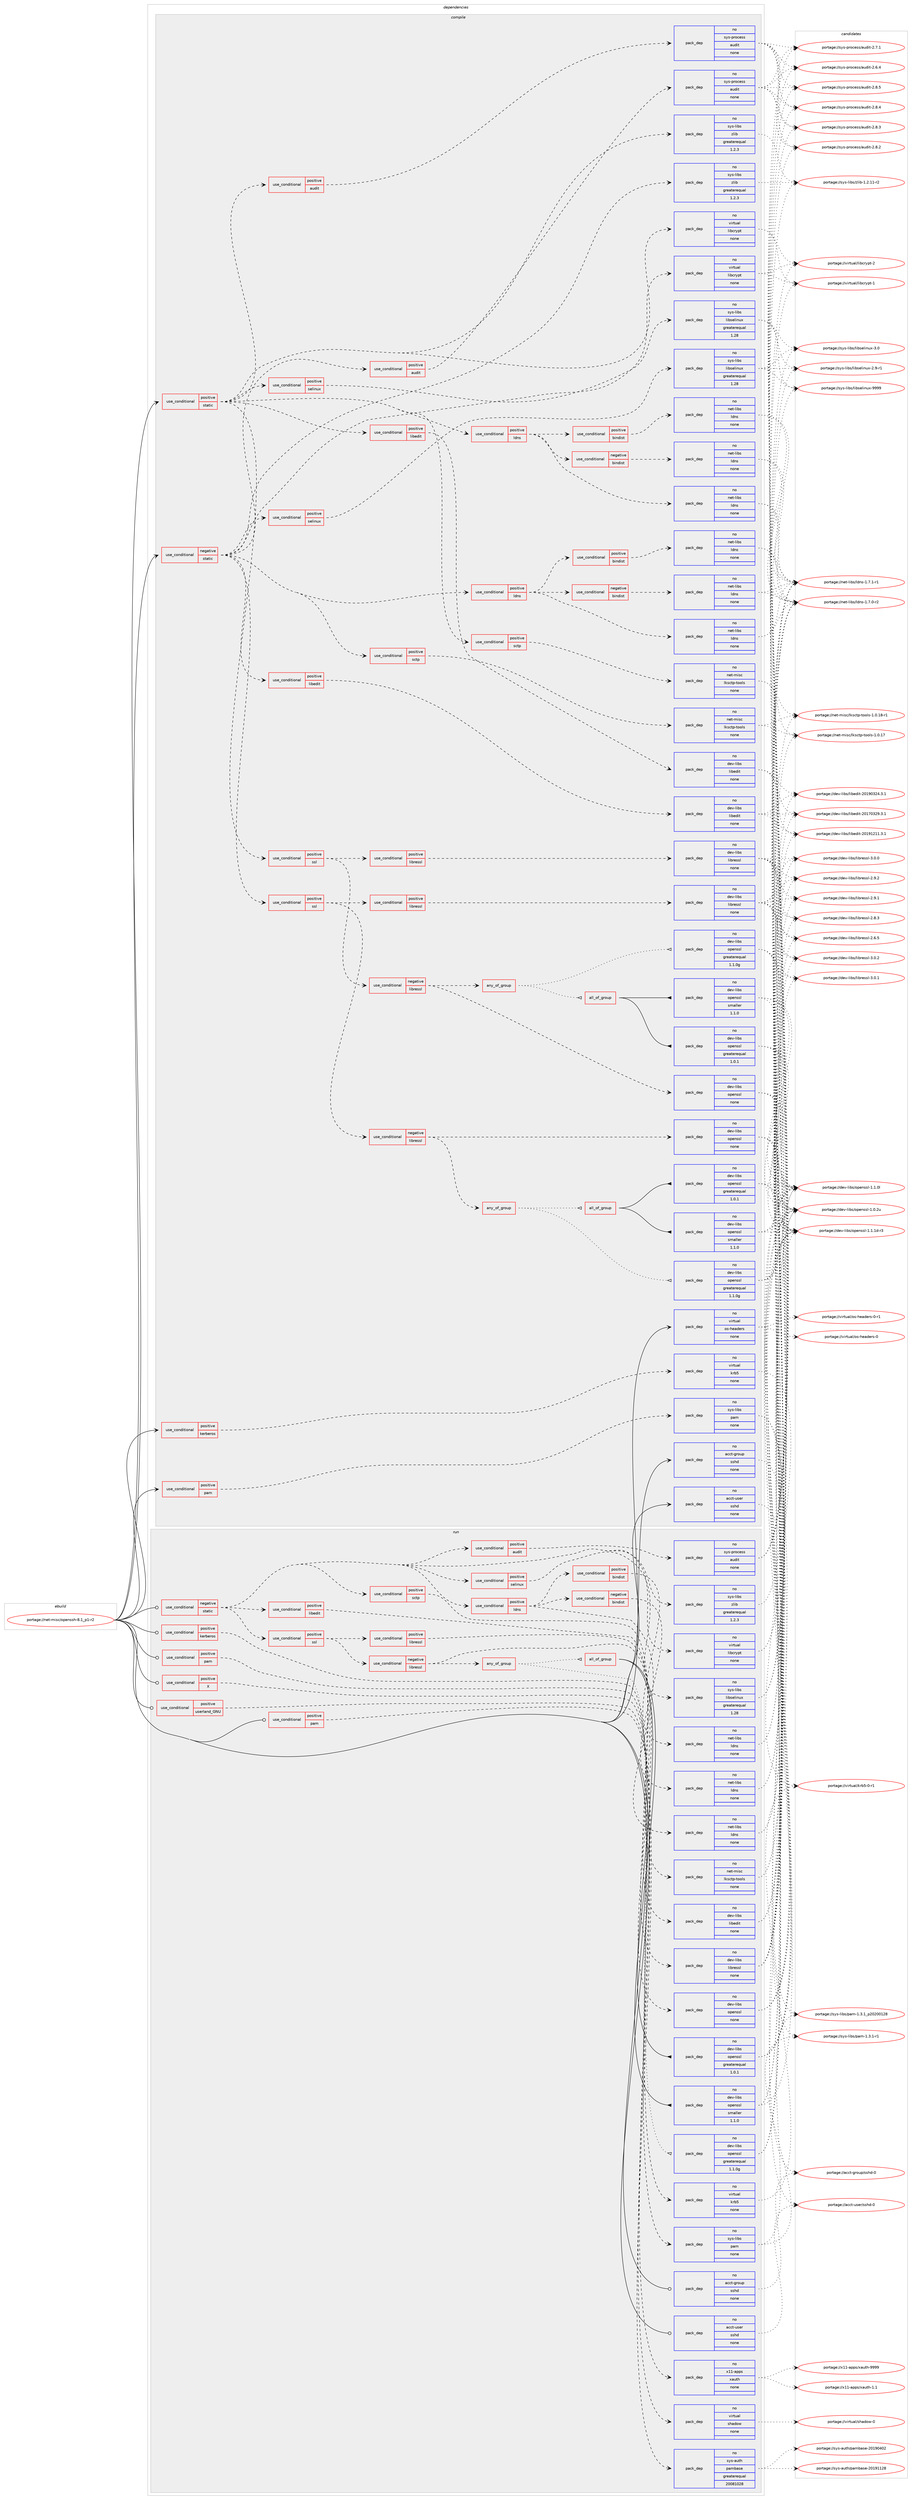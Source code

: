 digraph prolog {

# *************
# Graph options
# *************

newrank=true;
concentrate=true;
compound=true;
graph [rankdir=LR,fontname=Helvetica,fontsize=10,ranksep=1.5];#, ranksep=2.5, nodesep=0.2];
edge  [arrowhead=vee];
node  [fontname=Helvetica,fontsize=10];

# **********
# The ebuild
# **********

subgraph cluster_leftcol {
color=gray;
rank=same;
label=<<i>ebuild</i>>;
id [label="portage://net-misc/openssh-8.1_p1-r2", color=red, width=4, href="../net-misc/openssh-8.1_p1-r2.svg"];
}

# ****************
# The dependencies
# ****************

subgraph cluster_midcol {
color=gray;
label=<<i>dependencies</i>>;
subgraph cluster_compile {
fillcolor="#eeeeee";
style=filled;
label=<<i>compile</i>>;
subgraph cond14599 {
dependency72583 [label=<<TABLE BORDER="0" CELLBORDER="1" CELLSPACING="0" CELLPADDING="4"><TR><TD ROWSPAN="3" CELLPADDING="10">use_conditional</TD></TR><TR><TD>negative</TD></TR><TR><TD>static</TD></TR></TABLE>>, shape=none, color=red];
subgraph cond14600 {
dependency72584 [label=<<TABLE BORDER="0" CELLBORDER="1" CELLSPACING="0" CELLPADDING="4"><TR><TD ROWSPAN="3" CELLPADDING="10">use_conditional</TD></TR><TR><TD>positive</TD></TR><TR><TD>audit</TD></TR></TABLE>>, shape=none, color=red];
subgraph pack56551 {
dependency72585 [label=<<TABLE BORDER="0" CELLBORDER="1" CELLSPACING="0" CELLPADDING="4" WIDTH="220"><TR><TD ROWSPAN="6" CELLPADDING="30">pack_dep</TD></TR><TR><TD WIDTH="110">no</TD></TR><TR><TD>sys-process</TD></TR><TR><TD>audit</TD></TR><TR><TD>none</TD></TR><TR><TD></TD></TR></TABLE>>, shape=none, color=blue];
}
dependency72584:e -> dependency72585:w [weight=20,style="dashed",arrowhead="vee"];
}
dependency72583:e -> dependency72584:w [weight=20,style="dashed",arrowhead="vee"];
subgraph cond14601 {
dependency72586 [label=<<TABLE BORDER="0" CELLBORDER="1" CELLSPACING="0" CELLPADDING="4"><TR><TD ROWSPAN="3" CELLPADDING="10">use_conditional</TD></TR><TR><TD>positive</TD></TR><TR><TD>ldns</TD></TR></TABLE>>, shape=none, color=red];
subgraph pack56552 {
dependency72587 [label=<<TABLE BORDER="0" CELLBORDER="1" CELLSPACING="0" CELLPADDING="4" WIDTH="220"><TR><TD ROWSPAN="6" CELLPADDING="30">pack_dep</TD></TR><TR><TD WIDTH="110">no</TD></TR><TR><TD>net-libs</TD></TR><TR><TD>ldns</TD></TR><TR><TD>none</TD></TR><TR><TD></TD></TR></TABLE>>, shape=none, color=blue];
}
dependency72586:e -> dependency72587:w [weight=20,style="dashed",arrowhead="vee"];
subgraph cond14602 {
dependency72588 [label=<<TABLE BORDER="0" CELLBORDER="1" CELLSPACING="0" CELLPADDING="4"><TR><TD ROWSPAN="3" CELLPADDING="10">use_conditional</TD></TR><TR><TD>negative</TD></TR><TR><TD>bindist</TD></TR></TABLE>>, shape=none, color=red];
subgraph pack56553 {
dependency72589 [label=<<TABLE BORDER="0" CELLBORDER="1" CELLSPACING="0" CELLPADDING="4" WIDTH="220"><TR><TD ROWSPAN="6" CELLPADDING="30">pack_dep</TD></TR><TR><TD WIDTH="110">no</TD></TR><TR><TD>net-libs</TD></TR><TR><TD>ldns</TD></TR><TR><TD>none</TD></TR><TR><TD></TD></TR></TABLE>>, shape=none, color=blue];
}
dependency72588:e -> dependency72589:w [weight=20,style="dashed",arrowhead="vee"];
}
dependency72586:e -> dependency72588:w [weight=20,style="dashed",arrowhead="vee"];
subgraph cond14603 {
dependency72590 [label=<<TABLE BORDER="0" CELLBORDER="1" CELLSPACING="0" CELLPADDING="4"><TR><TD ROWSPAN="3" CELLPADDING="10">use_conditional</TD></TR><TR><TD>positive</TD></TR><TR><TD>bindist</TD></TR></TABLE>>, shape=none, color=red];
subgraph pack56554 {
dependency72591 [label=<<TABLE BORDER="0" CELLBORDER="1" CELLSPACING="0" CELLPADDING="4" WIDTH="220"><TR><TD ROWSPAN="6" CELLPADDING="30">pack_dep</TD></TR><TR><TD WIDTH="110">no</TD></TR><TR><TD>net-libs</TD></TR><TR><TD>ldns</TD></TR><TR><TD>none</TD></TR><TR><TD></TD></TR></TABLE>>, shape=none, color=blue];
}
dependency72590:e -> dependency72591:w [weight=20,style="dashed",arrowhead="vee"];
}
dependency72586:e -> dependency72590:w [weight=20,style="dashed",arrowhead="vee"];
}
dependency72583:e -> dependency72586:w [weight=20,style="dashed",arrowhead="vee"];
subgraph cond14604 {
dependency72592 [label=<<TABLE BORDER="0" CELLBORDER="1" CELLSPACING="0" CELLPADDING="4"><TR><TD ROWSPAN="3" CELLPADDING="10">use_conditional</TD></TR><TR><TD>positive</TD></TR><TR><TD>libedit</TD></TR></TABLE>>, shape=none, color=red];
subgraph pack56555 {
dependency72593 [label=<<TABLE BORDER="0" CELLBORDER="1" CELLSPACING="0" CELLPADDING="4" WIDTH="220"><TR><TD ROWSPAN="6" CELLPADDING="30">pack_dep</TD></TR><TR><TD WIDTH="110">no</TD></TR><TR><TD>dev-libs</TD></TR><TR><TD>libedit</TD></TR><TR><TD>none</TD></TR><TR><TD></TD></TR></TABLE>>, shape=none, color=blue];
}
dependency72592:e -> dependency72593:w [weight=20,style="dashed",arrowhead="vee"];
}
dependency72583:e -> dependency72592:w [weight=20,style="dashed",arrowhead="vee"];
subgraph cond14605 {
dependency72594 [label=<<TABLE BORDER="0" CELLBORDER="1" CELLSPACING="0" CELLPADDING="4"><TR><TD ROWSPAN="3" CELLPADDING="10">use_conditional</TD></TR><TR><TD>positive</TD></TR><TR><TD>sctp</TD></TR></TABLE>>, shape=none, color=red];
subgraph pack56556 {
dependency72595 [label=<<TABLE BORDER="0" CELLBORDER="1" CELLSPACING="0" CELLPADDING="4" WIDTH="220"><TR><TD ROWSPAN="6" CELLPADDING="30">pack_dep</TD></TR><TR><TD WIDTH="110">no</TD></TR><TR><TD>net-misc</TD></TR><TR><TD>lksctp-tools</TD></TR><TR><TD>none</TD></TR><TR><TD></TD></TR></TABLE>>, shape=none, color=blue];
}
dependency72594:e -> dependency72595:w [weight=20,style="dashed",arrowhead="vee"];
}
dependency72583:e -> dependency72594:w [weight=20,style="dashed",arrowhead="vee"];
subgraph cond14606 {
dependency72596 [label=<<TABLE BORDER="0" CELLBORDER="1" CELLSPACING="0" CELLPADDING="4"><TR><TD ROWSPAN="3" CELLPADDING="10">use_conditional</TD></TR><TR><TD>positive</TD></TR><TR><TD>selinux</TD></TR></TABLE>>, shape=none, color=red];
subgraph pack56557 {
dependency72597 [label=<<TABLE BORDER="0" CELLBORDER="1" CELLSPACING="0" CELLPADDING="4" WIDTH="220"><TR><TD ROWSPAN="6" CELLPADDING="30">pack_dep</TD></TR><TR><TD WIDTH="110">no</TD></TR><TR><TD>sys-libs</TD></TR><TR><TD>libselinux</TD></TR><TR><TD>greaterequal</TD></TR><TR><TD>1.28</TD></TR></TABLE>>, shape=none, color=blue];
}
dependency72596:e -> dependency72597:w [weight=20,style="dashed",arrowhead="vee"];
}
dependency72583:e -> dependency72596:w [weight=20,style="dashed",arrowhead="vee"];
subgraph cond14607 {
dependency72598 [label=<<TABLE BORDER="0" CELLBORDER="1" CELLSPACING="0" CELLPADDING="4"><TR><TD ROWSPAN="3" CELLPADDING="10">use_conditional</TD></TR><TR><TD>positive</TD></TR><TR><TD>ssl</TD></TR></TABLE>>, shape=none, color=red];
subgraph cond14608 {
dependency72599 [label=<<TABLE BORDER="0" CELLBORDER="1" CELLSPACING="0" CELLPADDING="4"><TR><TD ROWSPAN="3" CELLPADDING="10">use_conditional</TD></TR><TR><TD>negative</TD></TR><TR><TD>libressl</TD></TR></TABLE>>, shape=none, color=red];
subgraph any1369 {
dependency72600 [label=<<TABLE BORDER="0" CELLBORDER="1" CELLSPACING="0" CELLPADDING="4"><TR><TD CELLPADDING="10">any_of_group</TD></TR></TABLE>>, shape=none, color=red];subgraph all67 {
dependency72601 [label=<<TABLE BORDER="0" CELLBORDER="1" CELLSPACING="0" CELLPADDING="4"><TR><TD CELLPADDING="10">all_of_group</TD></TR></TABLE>>, shape=none, color=red];subgraph pack56558 {
dependency72602 [label=<<TABLE BORDER="0" CELLBORDER="1" CELLSPACING="0" CELLPADDING="4" WIDTH="220"><TR><TD ROWSPAN="6" CELLPADDING="30">pack_dep</TD></TR><TR><TD WIDTH="110">no</TD></TR><TR><TD>dev-libs</TD></TR><TR><TD>openssl</TD></TR><TR><TD>greaterequal</TD></TR><TR><TD>1.0.1</TD></TR></TABLE>>, shape=none, color=blue];
}
dependency72601:e -> dependency72602:w [weight=20,style="solid",arrowhead="inv"];
subgraph pack56559 {
dependency72603 [label=<<TABLE BORDER="0" CELLBORDER="1" CELLSPACING="0" CELLPADDING="4" WIDTH="220"><TR><TD ROWSPAN="6" CELLPADDING="30">pack_dep</TD></TR><TR><TD WIDTH="110">no</TD></TR><TR><TD>dev-libs</TD></TR><TR><TD>openssl</TD></TR><TR><TD>smaller</TD></TR><TR><TD>1.1.0</TD></TR></TABLE>>, shape=none, color=blue];
}
dependency72601:e -> dependency72603:w [weight=20,style="solid",arrowhead="inv"];
}
dependency72600:e -> dependency72601:w [weight=20,style="dotted",arrowhead="oinv"];
subgraph pack56560 {
dependency72604 [label=<<TABLE BORDER="0" CELLBORDER="1" CELLSPACING="0" CELLPADDING="4" WIDTH="220"><TR><TD ROWSPAN="6" CELLPADDING="30">pack_dep</TD></TR><TR><TD WIDTH="110">no</TD></TR><TR><TD>dev-libs</TD></TR><TR><TD>openssl</TD></TR><TR><TD>greaterequal</TD></TR><TR><TD>1.1.0g</TD></TR></TABLE>>, shape=none, color=blue];
}
dependency72600:e -> dependency72604:w [weight=20,style="dotted",arrowhead="oinv"];
}
dependency72599:e -> dependency72600:w [weight=20,style="dashed",arrowhead="vee"];
subgraph pack56561 {
dependency72605 [label=<<TABLE BORDER="0" CELLBORDER="1" CELLSPACING="0" CELLPADDING="4" WIDTH="220"><TR><TD ROWSPAN="6" CELLPADDING="30">pack_dep</TD></TR><TR><TD WIDTH="110">no</TD></TR><TR><TD>dev-libs</TD></TR><TR><TD>openssl</TD></TR><TR><TD>none</TD></TR><TR><TD></TD></TR></TABLE>>, shape=none, color=blue];
}
dependency72599:e -> dependency72605:w [weight=20,style="dashed",arrowhead="vee"];
}
dependency72598:e -> dependency72599:w [weight=20,style="dashed",arrowhead="vee"];
subgraph cond14609 {
dependency72606 [label=<<TABLE BORDER="0" CELLBORDER="1" CELLSPACING="0" CELLPADDING="4"><TR><TD ROWSPAN="3" CELLPADDING="10">use_conditional</TD></TR><TR><TD>positive</TD></TR><TR><TD>libressl</TD></TR></TABLE>>, shape=none, color=red];
subgraph pack56562 {
dependency72607 [label=<<TABLE BORDER="0" CELLBORDER="1" CELLSPACING="0" CELLPADDING="4" WIDTH="220"><TR><TD ROWSPAN="6" CELLPADDING="30">pack_dep</TD></TR><TR><TD WIDTH="110">no</TD></TR><TR><TD>dev-libs</TD></TR><TR><TD>libressl</TD></TR><TR><TD>none</TD></TR><TR><TD></TD></TR></TABLE>>, shape=none, color=blue];
}
dependency72606:e -> dependency72607:w [weight=20,style="dashed",arrowhead="vee"];
}
dependency72598:e -> dependency72606:w [weight=20,style="dashed",arrowhead="vee"];
}
dependency72583:e -> dependency72598:w [weight=20,style="dashed",arrowhead="vee"];
subgraph pack56563 {
dependency72608 [label=<<TABLE BORDER="0" CELLBORDER="1" CELLSPACING="0" CELLPADDING="4" WIDTH="220"><TR><TD ROWSPAN="6" CELLPADDING="30">pack_dep</TD></TR><TR><TD WIDTH="110">no</TD></TR><TR><TD>virtual</TD></TR><TR><TD>libcrypt</TD></TR><TR><TD>none</TD></TR><TR><TD></TD></TR></TABLE>>, shape=none, color=blue];
}
dependency72583:e -> dependency72608:w [weight=20,style="dashed",arrowhead="vee"];
subgraph pack56564 {
dependency72609 [label=<<TABLE BORDER="0" CELLBORDER="1" CELLSPACING="0" CELLPADDING="4" WIDTH="220"><TR><TD ROWSPAN="6" CELLPADDING="30">pack_dep</TD></TR><TR><TD WIDTH="110">no</TD></TR><TR><TD>sys-libs</TD></TR><TR><TD>zlib</TD></TR><TR><TD>greaterequal</TD></TR><TR><TD>1.2.3</TD></TR></TABLE>>, shape=none, color=blue];
}
dependency72583:e -> dependency72609:w [weight=20,style="dashed",arrowhead="vee"];
}
id:e -> dependency72583:w [weight=20,style="solid",arrowhead="vee"];
subgraph cond14610 {
dependency72610 [label=<<TABLE BORDER="0" CELLBORDER="1" CELLSPACING="0" CELLPADDING="4"><TR><TD ROWSPAN="3" CELLPADDING="10">use_conditional</TD></TR><TR><TD>positive</TD></TR><TR><TD>kerberos</TD></TR></TABLE>>, shape=none, color=red];
subgraph pack56565 {
dependency72611 [label=<<TABLE BORDER="0" CELLBORDER="1" CELLSPACING="0" CELLPADDING="4" WIDTH="220"><TR><TD ROWSPAN="6" CELLPADDING="30">pack_dep</TD></TR><TR><TD WIDTH="110">no</TD></TR><TR><TD>virtual</TD></TR><TR><TD>krb5</TD></TR><TR><TD>none</TD></TR><TR><TD></TD></TR></TABLE>>, shape=none, color=blue];
}
dependency72610:e -> dependency72611:w [weight=20,style="dashed",arrowhead="vee"];
}
id:e -> dependency72610:w [weight=20,style="solid",arrowhead="vee"];
subgraph cond14611 {
dependency72612 [label=<<TABLE BORDER="0" CELLBORDER="1" CELLSPACING="0" CELLPADDING="4"><TR><TD ROWSPAN="3" CELLPADDING="10">use_conditional</TD></TR><TR><TD>positive</TD></TR><TR><TD>pam</TD></TR></TABLE>>, shape=none, color=red];
subgraph pack56566 {
dependency72613 [label=<<TABLE BORDER="0" CELLBORDER="1" CELLSPACING="0" CELLPADDING="4" WIDTH="220"><TR><TD ROWSPAN="6" CELLPADDING="30">pack_dep</TD></TR><TR><TD WIDTH="110">no</TD></TR><TR><TD>sys-libs</TD></TR><TR><TD>pam</TD></TR><TR><TD>none</TD></TR><TR><TD></TD></TR></TABLE>>, shape=none, color=blue];
}
dependency72612:e -> dependency72613:w [weight=20,style="dashed",arrowhead="vee"];
}
id:e -> dependency72612:w [weight=20,style="solid",arrowhead="vee"];
subgraph cond14612 {
dependency72614 [label=<<TABLE BORDER="0" CELLBORDER="1" CELLSPACING="0" CELLPADDING="4"><TR><TD ROWSPAN="3" CELLPADDING="10">use_conditional</TD></TR><TR><TD>positive</TD></TR><TR><TD>static</TD></TR></TABLE>>, shape=none, color=red];
subgraph cond14613 {
dependency72615 [label=<<TABLE BORDER="0" CELLBORDER="1" CELLSPACING="0" CELLPADDING="4"><TR><TD ROWSPAN="3" CELLPADDING="10">use_conditional</TD></TR><TR><TD>positive</TD></TR><TR><TD>audit</TD></TR></TABLE>>, shape=none, color=red];
subgraph pack56567 {
dependency72616 [label=<<TABLE BORDER="0" CELLBORDER="1" CELLSPACING="0" CELLPADDING="4" WIDTH="220"><TR><TD ROWSPAN="6" CELLPADDING="30">pack_dep</TD></TR><TR><TD WIDTH="110">no</TD></TR><TR><TD>sys-process</TD></TR><TR><TD>audit</TD></TR><TR><TD>none</TD></TR><TR><TD></TD></TR></TABLE>>, shape=none, color=blue];
}
dependency72615:e -> dependency72616:w [weight=20,style="dashed",arrowhead="vee"];
}
dependency72614:e -> dependency72615:w [weight=20,style="dashed",arrowhead="vee"];
subgraph cond14614 {
dependency72617 [label=<<TABLE BORDER="0" CELLBORDER="1" CELLSPACING="0" CELLPADDING="4"><TR><TD ROWSPAN="3" CELLPADDING="10">use_conditional</TD></TR><TR><TD>positive</TD></TR><TR><TD>ldns</TD></TR></TABLE>>, shape=none, color=red];
subgraph pack56568 {
dependency72618 [label=<<TABLE BORDER="0" CELLBORDER="1" CELLSPACING="0" CELLPADDING="4" WIDTH="220"><TR><TD ROWSPAN="6" CELLPADDING="30">pack_dep</TD></TR><TR><TD WIDTH="110">no</TD></TR><TR><TD>net-libs</TD></TR><TR><TD>ldns</TD></TR><TR><TD>none</TD></TR><TR><TD></TD></TR></TABLE>>, shape=none, color=blue];
}
dependency72617:e -> dependency72618:w [weight=20,style="dashed",arrowhead="vee"];
subgraph cond14615 {
dependency72619 [label=<<TABLE BORDER="0" CELLBORDER="1" CELLSPACING="0" CELLPADDING="4"><TR><TD ROWSPAN="3" CELLPADDING="10">use_conditional</TD></TR><TR><TD>negative</TD></TR><TR><TD>bindist</TD></TR></TABLE>>, shape=none, color=red];
subgraph pack56569 {
dependency72620 [label=<<TABLE BORDER="0" CELLBORDER="1" CELLSPACING="0" CELLPADDING="4" WIDTH="220"><TR><TD ROWSPAN="6" CELLPADDING="30">pack_dep</TD></TR><TR><TD WIDTH="110">no</TD></TR><TR><TD>net-libs</TD></TR><TR><TD>ldns</TD></TR><TR><TD>none</TD></TR><TR><TD></TD></TR></TABLE>>, shape=none, color=blue];
}
dependency72619:e -> dependency72620:w [weight=20,style="dashed",arrowhead="vee"];
}
dependency72617:e -> dependency72619:w [weight=20,style="dashed",arrowhead="vee"];
subgraph cond14616 {
dependency72621 [label=<<TABLE BORDER="0" CELLBORDER="1" CELLSPACING="0" CELLPADDING="4"><TR><TD ROWSPAN="3" CELLPADDING="10">use_conditional</TD></TR><TR><TD>positive</TD></TR><TR><TD>bindist</TD></TR></TABLE>>, shape=none, color=red];
subgraph pack56570 {
dependency72622 [label=<<TABLE BORDER="0" CELLBORDER="1" CELLSPACING="0" CELLPADDING="4" WIDTH="220"><TR><TD ROWSPAN="6" CELLPADDING="30">pack_dep</TD></TR><TR><TD WIDTH="110">no</TD></TR><TR><TD>net-libs</TD></TR><TR><TD>ldns</TD></TR><TR><TD>none</TD></TR><TR><TD></TD></TR></TABLE>>, shape=none, color=blue];
}
dependency72621:e -> dependency72622:w [weight=20,style="dashed",arrowhead="vee"];
}
dependency72617:e -> dependency72621:w [weight=20,style="dashed",arrowhead="vee"];
}
dependency72614:e -> dependency72617:w [weight=20,style="dashed",arrowhead="vee"];
subgraph cond14617 {
dependency72623 [label=<<TABLE BORDER="0" CELLBORDER="1" CELLSPACING="0" CELLPADDING="4"><TR><TD ROWSPAN="3" CELLPADDING="10">use_conditional</TD></TR><TR><TD>positive</TD></TR><TR><TD>libedit</TD></TR></TABLE>>, shape=none, color=red];
subgraph pack56571 {
dependency72624 [label=<<TABLE BORDER="0" CELLBORDER="1" CELLSPACING="0" CELLPADDING="4" WIDTH="220"><TR><TD ROWSPAN="6" CELLPADDING="30">pack_dep</TD></TR><TR><TD WIDTH="110">no</TD></TR><TR><TD>dev-libs</TD></TR><TR><TD>libedit</TD></TR><TR><TD>none</TD></TR><TR><TD></TD></TR></TABLE>>, shape=none, color=blue];
}
dependency72623:e -> dependency72624:w [weight=20,style="dashed",arrowhead="vee"];
}
dependency72614:e -> dependency72623:w [weight=20,style="dashed",arrowhead="vee"];
subgraph cond14618 {
dependency72625 [label=<<TABLE BORDER="0" CELLBORDER="1" CELLSPACING="0" CELLPADDING="4"><TR><TD ROWSPAN="3" CELLPADDING="10">use_conditional</TD></TR><TR><TD>positive</TD></TR><TR><TD>sctp</TD></TR></TABLE>>, shape=none, color=red];
subgraph pack56572 {
dependency72626 [label=<<TABLE BORDER="0" CELLBORDER="1" CELLSPACING="0" CELLPADDING="4" WIDTH="220"><TR><TD ROWSPAN="6" CELLPADDING="30">pack_dep</TD></TR><TR><TD WIDTH="110">no</TD></TR><TR><TD>net-misc</TD></TR><TR><TD>lksctp-tools</TD></TR><TR><TD>none</TD></TR><TR><TD></TD></TR></TABLE>>, shape=none, color=blue];
}
dependency72625:e -> dependency72626:w [weight=20,style="dashed",arrowhead="vee"];
}
dependency72614:e -> dependency72625:w [weight=20,style="dashed",arrowhead="vee"];
subgraph cond14619 {
dependency72627 [label=<<TABLE BORDER="0" CELLBORDER="1" CELLSPACING="0" CELLPADDING="4"><TR><TD ROWSPAN="3" CELLPADDING="10">use_conditional</TD></TR><TR><TD>positive</TD></TR><TR><TD>selinux</TD></TR></TABLE>>, shape=none, color=red];
subgraph pack56573 {
dependency72628 [label=<<TABLE BORDER="0" CELLBORDER="1" CELLSPACING="0" CELLPADDING="4" WIDTH="220"><TR><TD ROWSPAN="6" CELLPADDING="30">pack_dep</TD></TR><TR><TD WIDTH="110">no</TD></TR><TR><TD>sys-libs</TD></TR><TR><TD>libselinux</TD></TR><TR><TD>greaterequal</TD></TR><TR><TD>1.28</TD></TR></TABLE>>, shape=none, color=blue];
}
dependency72627:e -> dependency72628:w [weight=20,style="dashed",arrowhead="vee"];
}
dependency72614:e -> dependency72627:w [weight=20,style="dashed",arrowhead="vee"];
subgraph cond14620 {
dependency72629 [label=<<TABLE BORDER="0" CELLBORDER="1" CELLSPACING="0" CELLPADDING="4"><TR><TD ROWSPAN="3" CELLPADDING="10">use_conditional</TD></TR><TR><TD>positive</TD></TR><TR><TD>ssl</TD></TR></TABLE>>, shape=none, color=red];
subgraph cond14621 {
dependency72630 [label=<<TABLE BORDER="0" CELLBORDER="1" CELLSPACING="0" CELLPADDING="4"><TR><TD ROWSPAN="3" CELLPADDING="10">use_conditional</TD></TR><TR><TD>negative</TD></TR><TR><TD>libressl</TD></TR></TABLE>>, shape=none, color=red];
subgraph any1370 {
dependency72631 [label=<<TABLE BORDER="0" CELLBORDER="1" CELLSPACING="0" CELLPADDING="4"><TR><TD CELLPADDING="10">any_of_group</TD></TR></TABLE>>, shape=none, color=red];subgraph all68 {
dependency72632 [label=<<TABLE BORDER="0" CELLBORDER="1" CELLSPACING="0" CELLPADDING="4"><TR><TD CELLPADDING="10">all_of_group</TD></TR></TABLE>>, shape=none, color=red];subgraph pack56574 {
dependency72633 [label=<<TABLE BORDER="0" CELLBORDER="1" CELLSPACING="0" CELLPADDING="4" WIDTH="220"><TR><TD ROWSPAN="6" CELLPADDING="30">pack_dep</TD></TR><TR><TD WIDTH="110">no</TD></TR><TR><TD>dev-libs</TD></TR><TR><TD>openssl</TD></TR><TR><TD>greaterequal</TD></TR><TR><TD>1.0.1</TD></TR></TABLE>>, shape=none, color=blue];
}
dependency72632:e -> dependency72633:w [weight=20,style="solid",arrowhead="inv"];
subgraph pack56575 {
dependency72634 [label=<<TABLE BORDER="0" CELLBORDER="1" CELLSPACING="0" CELLPADDING="4" WIDTH="220"><TR><TD ROWSPAN="6" CELLPADDING="30">pack_dep</TD></TR><TR><TD WIDTH="110">no</TD></TR><TR><TD>dev-libs</TD></TR><TR><TD>openssl</TD></TR><TR><TD>smaller</TD></TR><TR><TD>1.1.0</TD></TR></TABLE>>, shape=none, color=blue];
}
dependency72632:e -> dependency72634:w [weight=20,style="solid",arrowhead="inv"];
}
dependency72631:e -> dependency72632:w [weight=20,style="dotted",arrowhead="oinv"];
subgraph pack56576 {
dependency72635 [label=<<TABLE BORDER="0" CELLBORDER="1" CELLSPACING="0" CELLPADDING="4" WIDTH="220"><TR><TD ROWSPAN="6" CELLPADDING="30">pack_dep</TD></TR><TR><TD WIDTH="110">no</TD></TR><TR><TD>dev-libs</TD></TR><TR><TD>openssl</TD></TR><TR><TD>greaterequal</TD></TR><TR><TD>1.1.0g</TD></TR></TABLE>>, shape=none, color=blue];
}
dependency72631:e -> dependency72635:w [weight=20,style="dotted",arrowhead="oinv"];
}
dependency72630:e -> dependency72631:w [weight=20,style="dashed",arrowhead="vee"];
subgraph pack56577 {
dependency72636 [label=<<TABLE BORDER="0" CELLBORDER="1" CELLSPACING="0" CELLPADDING="4" WIDTH="220"><TR><TD ROWSPAN="6" CELLPADDING="30">pack_dep</TD></TR><TR><TD WIDTH="110">no</TD></TR><TR><TD>dev-libs</TD></TR><TR><TD>openssl</TD></TR><TR><TD>none</TD></TR><TR><TD></TD></TR></TABLE>>, shape=none, color=blue];
}
dependency72630:e -> dependency72636:w [weight=20,style="dashed",arrowhead="vee"];
}
dependency72629:e -> dependency72630:w [weight=20,style="dashed",arrowhead="vee"];
subgraph cond14622 {
dependency72637 [label=<<TABLE BORDER="0" CELLBORDER="1" CELLSPACING="0" CELLPADDING="4"><TR><TD ROWSPAN="3" CELLPADDING="10">use_conditional</TD></TR><TR><TD>positive</TD></TR><TR><TD>libressl</TD></TR></TABLE>>, shape=none, color=red];
subgraph pack56578 {
dependency72638 [label=<<TABLE BORDER="0" CELLBORDER="1" CELLSPACING="0" CELLPADDING="4" WIDTH="220"><TR><TD ROWSPAN="6" CELLPADDING="30">pack_dep</TD></TR><TR><TD WIDTH="110">no</TD></TR><TR><TD>dev-libs</TD></TR><TR><TD>libressl</TD></TR><TR><TD>none</TD></TR><TR><TD></TD></TR></TABLE>>, shape=none, color=blue];
}
dependency72637:e -> dependency72638:w [weight=20,style="dashed",arrowhead="vee"];
}
dependency72629:e -> dependency72637:w [weight=20,style="dashed",arrowhead="vee"];
}
dependency72614:e -> dependency72629:w [weight=20,style="dashed",arrowhead="vee"];
subgraph pack56579 {
dependency72639 [label=<<TABLE BORDER="0" CELLBORDER="1" CELLSPACING="0" CELLPADDING="4" WIDTH="220"><TR><TD ROWSPAN="6" CELLPADDING="30">pack_dep</TD></TR><TR><TD WIDTH="110">no</TD></TR><TR><TD>virtual</TD></TR><TR><TD>libcrypt</TD></TR><TR><TD>none</TD></TR><TR><TD></TD></TR></TABLE>>, shape=none, color=blue];
}
dependency72614:e -> dependency72639:w [weight=20,style="dashed",arrowhead="vee"];
subgraph pack56580 {
dependency72640 [label=<<TABLE BORDER="0" CELLBORDER="1" CELLSPACING="0" CELLPADDING="4" WIDTH="220"><TR><TD ROWSPAN="6" CELLPADDING="30">pack_dep</TD></TR><TR><TD WIDTH="110">no</TD></TR><TR><TD>sys-libs</TD></TR><TR><TD>zlib</TD></TR><TR><TD>greaterequal</TD></TR><TR><TD>1.2.3</TD></TR></TABLE>>, shape=none, color=blue];
}
dependency72614:e -> dependency72640:w [weight=20,style="dashed",arrowhead="vee"];
}
id:e -> dependency72614:w [weight=20,style="solid",arrowhead="vee"];
subgraph pack56581 {
dependency72641 [label=<<TABLE BORDER="0" CELLBORDER="1" CELLSPACING="0" CELLPADDING="4" WIDTH="220"><TR><TD ROWSPAN="6" CELLPADDING="30">pack_dep</TD></TR><TR><TD WIDTH="110">no</TD></TR><TR><TD>acct-group</TD></TR><TR><TD>sshd</TD></TR><TR><TD>none</TD></TR><TR><TD></TD></TR></TABLE>>, shape=none, color=blue];
}
id:e -> dependency72641:w [weight=20,style="solid",arrowhead="vee"];
subgraph pack56582 {
dependency72642 [label=<<TABLE BORDER="0" CELLBORDER="1" CELLSPACING="0" CELLPADDING="4" WIDTH="220"><TR><TD ROWSPAN="6" CELLPADDING="30">pack_dep</TD></TR><TR><TD WIDTH="110">no</TD></TR><TR><TD>acct-user</TD></TR><TR><TD>sshd</TD></TR><TR><TD>none</TD></TR><TR><TD></TD></TR></TABLE>>, shape=none, color=blue];
}
id:e -> dependency72642:w [weight=20,style="solid",arrowhead="vee"];
subgraph pack56583 {
dependency72643 [label=<<TABLE BORDER="0" CELLBORDER="1" CELLSPACING="0" CELLPADDING="4" WIDTH="220"><TR><TD ROWSPAN="6" CELLPADDING="30">pack_dep</TD></TR><TR><TD WIDTH="110">no</TD></TR><TR><TD>virtual</TD></TR><TR><TD>os-headers</TD></TR><TR><TD>none</TD></TR><TR><TD></TD></TR></TABLE>>, shape=none, color=blue];
}
id:e -> dependency72643:w [weight=20,style="solid",arrowhead="vee"];
}
subgraph cluster_compileandrun {
fillcolor="#eeeeee";
style=filled;
label=<<i>compile and run</i>>;
}
subgraph cluster_run {
fillcolor="#eeeeee";
style=filled;
label=<<i>run</i>>;
subgraph cond14623 {
dependency72644 [label=<<TABLE BORDER="0" CELLBORDER="1" CELLSPACING="0" CELLPADDING="4"><TR><TD ROWSPAN="3" CELLPADDING="10">use_conditional</TD></TR><TR><TD>negative</TD></TR><TR><TD>static</TD></TR></TABLE>>, shape=none, color=red];
subgraph cond14624 {
dependency72645 [label=<<TABLE BORDER="0" CELLBORDER="1" CELLSPACING="0" CELLPADDING="4"><TR><TD ROWSPAN="3" CELLPADDING="10">use_conditional</TD></TR><TR><TD>positive</TD></TR><TR><TD>audit</TD></TR></TABLE>>, shape=none, color=red];
subgraph pack56584 {
dependency72646 [label=<<TABLE BORDER="0" CELLBORDER="1" CELLSPACING="0" CELLPADDING="4" WIDTH="220"><TR><TD ROWSPAN="6" CELLPADDING="30">pack_dep</TD></TR><TR><TD WIDTH="110">no</TD></TR><TR><TD>sys-process</TD></TR><TR><TD>audit</TD></TR><TR><TD>none</TD></TR><TR><TD></TD></TR></TABLE>>, shape=none, color=blue];
}
dependency72645:e -> dependency72646:w [weight=20,style="dashed",arrowhead="vee"];
}
dependency72644:e -> dependency72645:w [weight=20,style="dashed",arrowhead="vee"];
subgraph cond14625 {
dependency72647 [label=<<TABLE BORDER="0" CELLBORDER="1" CELLSPACING="0" CELLPADDING="4"><TR><TD ROWSPAN="3" CELLPADDING="10">use_conditional</TD></TR><TR><TD>positive</TD></TR><TR><TD>ldns</TD></TR></TABLE>>, shape=none, color=red];
subgraph pack56585 {
dependency72648 [label=<<TABLE BORDER="0" CELLBORDER="1" CELLSPACING="0" CELLPADDING="4" WIDTH="220"><TR><TD ROWSPAN="6" CELLPADDING="30">pack_dep</TD></TR><TR><TD WIDTH="110">no</TD></TR><TR><TD>net-libs</TD></TR><TR><TD>ldns</TD></TR><TR><TD>none</TD></TR><TR><TD></TD></TR></TABLE>>, shape=none, color=blue];
}
dependency72647:e -> dependency72648:w [weight=20,style="dashed",arrowhead="vee"];
subgraph cond14626 {
dependency72649 [label=<<TABLE BORDER="0" CELLBORDER="1" CELLSPACING="0" CELLPADDING="4"><TR><TD ROWSPAN="3" CELLPADDING="10">use_conditional</TD></TR><TR><TD>negative</TD></TR><TR><TD>bindist</TD></TR></TABLE>>, shape=none, color=red];
subgraph pack56586 {
dependency72650 [label=<<TABLE BORDER="0" CELLBORDER="1" CELLSPACING="0" CELLPADDING="4" WIDTH="220"><TR><TD ROWSPAN="6" CELLPADDING="30">pack_dep</TD></TR><TR><TD WIDTH="110">no</TD></TR><TR><TD>net-libs</TD></TR><TR><TD>ldns</TD></TR><TR><TD>none</TD></TR><TR><TD></TD></TR></TABLE>>, shape=none, color=blue];
}
dependency72649:e -> dependency72650:w [weight=20,style="dashed",arrowhead="vee"];
}
dependency72647:e -> dependency72649:w [weight=20,style="dashed",arrowhead="vee"];
subgraph cond14627 {
dependency72651 [label=<<TABLE BORDER="0" CELLBORDER="1" CELLSPACING="0" CELLPADDING="4"><TR><TD ROWSPAN="3" CELLPADDING="10">use_conditional</TD></TR><TR><TD>positive</TD></TR><TR><TD>bindist</TD></TR></TABLE>>, shape=none, color=red];
subgraph pack56587 {
dependency72652 [label=<<TABLE BORDER="0" CELLBORDER="1" CELLSPACING="0" CELLPADDING="4" WIDTH="220"><TR><TD ROWSPAN="6" CELLPADDING="30">pack_dep</TD></TR><TR><TD WIDTH="110">no</TD></TR><TR><TD>net-libs</TD></TR><TR><TD>ldns</TD></TR><TR><TD>none</TD></TR><TR><TD></TD></TR></TABLE>>, shape=none, color=blue];
}
dependency72651:e -> dependency72652:w [weight=20,style="dashed",arrowhead="vee"];
}
dependency72647:e -> dependency72651:w [weight=20,style="dashed",arrowhead="vee"];
}
dependency72644:e -> dependency72647:w [weight=20,style="dashed",arrowhead="vee"];
subgraph cond14628 {
dependency72653 [label=<<TABLE BORDER="0" CELLBORDER="1" CELLSPACING="0" CELLPADDING="4"><TR><TD ROWSPAN="3" CELLPADDING="10">use_conditional</TD></TR><TR><TD>positive</TD></TR><TR><TD>libedit</TD></TR></TABLE>>, shape=none, color=red];
subgraph pack56588 {
dependency72654 [label=<<TABLE BORDER="0" CELLBORDER="1" CELLSPACING="0" CELLPADDING="4" WIDTH="220"><TR><TD ROWSPAN="6" CELLPADDING="30">pack_dep</TD></TR><TR><TD WIDTH="110">no</TD></TR><TR><TD>dev-libs</TD></TR><TR><TD>libedit</TD></TR><TR><TD>none</TD></TR><TR><TD></TD></TR></TABLE>>, shape=none, color=blue];
}
dependency72653:e -> dependency72654:w [weight=20,style="dashed",arrowhead="vee"];
}
dependency72644:e -> dependency72653:w [weight=20,style="dashed",arrowhead="vee"];
subgraph cond14629 {
dependency72655 [label=<<TABLE BORDER="0" CELLBORDER="1" CELLSPACING="0" CELLPADDING="4"><TR><TD ROWSPAN="3" CELLPADDING="10">use_conditional</TD></TR><TR><TD>positive</TD></TR><TR><TD>sctp</TD></TR></TABLE>>, shape=none, color=red];
subgraph pack56589 {
dependency72656 [label=<<TABLE BORDER="0" CELLBORDER="1" CELLSPACING="0" CELLPADDING="4" WIDTH="220"><TR><TD ROWSPAN="6" CELLPADDING="30">pack_dep</TD></TR><TR><TD WIDTH="110">no</TD></TR><TR><TD>net-misc</TD></TR><TR><TD>lksctp-tools</TD></TR><TR><TD>none</TD></TR><TR><TD></TD></TR></TABLE>>, shape=none, color=blue];
}
dependency72655:e -> dependency72656:w [weight=20,style="dashed",arrowhead="vee"];
}
dependency72644:e -> dependency72655:w [weight=20,style="dashed",arrowhead="vee"];
subgraph cond14630 {
dependency72657 [label=<<TABLE BORDER="0" CELLBORDER="1" CELLSPACING="0" CELLPADDING="4"><TR><TD ROWSPAN="3" CELLPADDING="10">use_conditional</TD></TR><TR><TD>positive</TD></TR><TR><TD>selinux</TD></TR></TABLE>>, shape=none, color=red];
subgraph pack56590 {
dependency72658 [label=<<TABLE BORDER="0" CELLBORDER="1" CELLSPACING="0" CELLPADDING="4" WIDTH="220"><TR><TD ROWSPAN="6" CELLPADDING="30">pack_dep</TD></TR><TR><TD WIDTH="110">no</TD></TR><TR><TD>sys-libs</TD></TR><TR><TD>libselinux</TD></TR><TR><TD>greaterequal</TD></TR><TR><TD>1.28</TD></TR></TABLE>>, shape=none, color=blue];
}
dependency72657:e -> dependency72658:w [weight=20,style="dashed",arrowhead="vee"];
}
dependency72644:e -> dependency72657:w [weight=20,style="dashed",arrowhead="vee"];
subgraph cond14631 {
dependency72659 [label=<<TABLE BORDER="0" CELLBORDER="1" CELLSPACING="0" CELLPADDING="4"><TR><TD ROWSPAN="3" CELLPADDING="10">use_conditional</TD></TR><TR><TD>positive</TD></TR><TR><TD>ssl</TD></TR></TABLE>>, shape=none, color=red];
subgraph cond14632 {
dependency72660 [label=<<TABLE BORDER="0" CELLBORDER="1" CELLSPACING="0" CELLPADDING="4"><TR><TD ROWSPAN="3" CELLPADDING="10">use_conditional</TD></TR><TR><TD>negative</TD></TR><TR><TD>libressl</TD></TR></TABLE>>, shape=none, color=red];
subgraph any1371 {
dependency72661 [label=<<TABLE BORDER="0" CELLBORDER="1" CELLSPACING="0" CELLPADDING="4"><TR><TD CELLPADDING="10">any_of_group</TD></TR></TABLE>>, shape=none, color=red];subgraph all69 {
dependency72662 [label=<<TABLE BORDER="0" CELLBORDER="1" CELLSPACING="0" CELLPADDING="4"><TR><TD CELLPADDING="10">all_of_group</TD></TR></TABLE>>, shape=none, color=red];subgraph pack56591 {
dependency72663 [label=<<TABLE BORDER="0" CELLBORDER="1" CELLSPACING="0" CELLPADDING="4" WIDTH="220"><TR><TD ROWSPAN="6" CELLPADDING="30">pack_dep</TD></TR><TR><TD WIDTH="110">no</TD></TR><TR><TD>dev-libs</TD></TR><TR><TD>openssl</TD></TR><TR><TD>greaterequal</TD></TR><TR><TD>1.0.1</TD></TR></TABLE>>, shape=none, color=blue];
}
dependency72662:e -> dependency72663:w [weight=20,style="solid",arrowhead="inv"];
subgraph pack56592 {
dependency72664 [label=<<TABLE BORDER="0" CELLBORDER="1" CELLSPACING="0" CELLPADDING="4" WIDTH="220"><TR><TD ROWSPAN="6" CELLPADDING="30">pack_dep</TD></TR><TR><TD WIDTH="110">no</TD></TR><TR><TD>dev-libs</TD></TR><TR><TD>openssl</TD></TR><TR><TD>smaller</TD></TR><TR><TD>1.1.0</TD></TR></TABLE>>, shape=none, color=blue];
}
dependency72662:e -> dependency72664:w [weight=20,style="solid",arrowhead="inv"];
}
dependency72661:e -> dependency72662:w [weight=20,style="dotted",arrowhead="oinv"];
subgraph pack56593 {
dependency72665 [label=<<TABLE BORDER="0" CELLBORDER="1" CELLSPACING="0" CELLPADDING="4" WIDTH="220"><TR><TD ROWSPAN="6" CELLPADDING="30">pack_dep</TD></TR><TR><TD WIDTH="110">no</TD></TR><TR><TD>dev-libs</TD></TR><TR><TD>openssl</TD></TR><TR><TD>greaterequal</TD></TR><TR><TD>1.1.0g</TD></TR></TABLE>>, shape=none, color=blue];
}
dependency72661:e -> dependency72665:w [weight=20,style="dotted",arrowhead="oinv"];
}
dependency72660:e -> dependency72661:w [weight=20,style="dashed",arrowhead="vee"];
subgraph pack56594 {
dependency72666 [label=<<TABLE BORDER="0" CELLBORDER="1" CELLSPACING="0" CELLPADDING="4" WIDTH="220"><TR><TD ROWSPAN="6" CELLPADDING="30">pack_dep</TD></TR><TR><TD WIDTH="110">no</TD></TR><TR><TD>dev-libs</TD></TR><TR><TD>openssl</TD></TR><TR><TD>none</TD></TR><TR><TD></TD></TR></TABLE>>, shape=none, color=blue];
}
dependency72660:e -> dependency72666:w [weight=20,style="dashed",arrowhead="vee"];
}
dependency72659:e -> dependency72660:w [weight=20,style="dashed",arrowhead="vee"];
subgraph cond14633 {
dependency72667 [label=<<TABLE BORDER="0" CELLBORDER="1" CELLSPACING="0" CELLPADDING="4"><TR><TD ROWSPAN="3" CELLPADDING="10">use_conditional</TD></TR><TR><TD>positive</TD></TR><TR><TD>libressl</TD></TR></TABLE>>, shape=none, color=red];
subgraph pack56595 {
dependency72668 [label=<<TABLE BORDER="0" CELLBORDER="1" CELLSPACING="0" CELLPADDING="4" WIDTH="220"><TR><TD ROWSPAN="6" CELLPADDING="30">pack_dep</TD></TR><TR><TD WIDTH="110">no</TD></TR><TR><TD>dev-libs</TD></TR><TR><TD>libressl</TD></TR><TR><TD>none</TD></TR><TR><TD></TD></TR></TABLE>>, shape=none, color=blue];
}
dependency72667:e -> dependency72668:w [weight=20,style="dashed",arrowhead="vee"];
}
dependency72659:e -> dependency72667:w [weight=20,style="dashed",arrowhead="vee"];
}
dependency72644:e -> dependency72659:w [weight=20,style="dashed",arrowhead="vee"];
subgraph pack56596 {
dependency72669 [label=<<TABLE BORDER="0" CELLBORDER="1" CELLSPACING="0" CELLPADDING="4" WIDTH="220"><TR><TD ROWSPAN="6" CELLPADDING="30">pack_dep</TD></TR><TR><TD WIDTH="110">no</TD></TR><TR><TD>virtual</TD></TR><TR><TD>libcrypt</TD></TR><TR><TD>none</TD></TR><TR><TD></TD></TR></TABLE>>, shape=none, color=blue];
}
dependency72644:e -> dependency72669:w [weight=20,style="dashed",arrowhead="vee"];
subgraph pack56597 {
dependency72670 [label=<<TABLE BORDER="0" CELLBORDER="1" CELLSPACING="0" CELLPADDING="4" WIDTH="220"><TR><TD ROWSPAN="6" CELLPADDING="30">pack_dep</TD></TR><TR><TD WIDTH="110">no</TD></TR><TR><TD>sys-libs</TD></TR><TR><TD>zlib</TD></TR><TR><TD>greaterequal</TD></TR><TR><TD>1.2.3</TD></TR></TABLE>>, shape=none, color=blue];
}
dependency72644:e -> dependency72670:w [weight=20,style="dashed",arrowhead="vee"];
}
id:e -> dependency72644:w [weight=20,style="solid",arrowhead="odot"];
subgraph cond14634 {
dependency72671 [label=<<TABLE BORDER="0" CELLBORDER="1" CELLSPACING="0" CELLPADDING="4"><TR><TD ROWSPAN="3" CELLPADDING="10">use_conditional</TD></TR><TR><TD>positive</TD></TR><TR><TD>X</TD></TR></TABLE>>, shape=none, color=red];
subgraph pack56598 {
dependency72672 [label=<<TABLE BORDER="0" CELLBORDER="1" CELLSPACING="0" CELLPADDING="4" WIDTH="220"><TR><TD ROWSPAN="6" CELLPADDING="30">pack_dep</TD></TR><TR><TD WIDTH="110">no</TD></TR><TR><TD>x11-apps</TD></TR><TR><TD>xauth</TD></TR><TR><TD>none</TD></TR><TR><TD></TD></TR></TABLE>>, shape=none, color=blue];
}
dependency72671:e -> dependency72672:w [weight=20,style="dashed",arrowhead="vee"];
}
id:e -> dependency72671:w [weight=20,style="solid",arrowhead="odot"];
subgraph cond14635 {
dependency72673 [label=<<TABLE BORDER="0" CELLBORDER="1" CELLSPACING="0" CELLPADDING="4"><TR><TD ROWSPAN="3" CELLPADDING="10">use_conditional</TD></TR><TR><TD>positive</TD></TR><TR><TD>kerberos</TD></TR></TABLE>>, shape=none, color=red];
subgraph pack56599 {
dependency72674 [label=<<TABLE BORDER="0" CELLBORDER="1" CELLSPACING="0" CELLPADDING="4" WIDTH="220"><TR><TD ROWSPAN="6" CELLPADDING="30">pack_dep</TD></TR><TR><TD WIDTH="110">no</TD></TR><TR><TD>virtual</TD></TR><TR><TD>krb5</TD></TR><TR><TD>none</TD></TR><TR><TD></TD></TR></TABLE>>, shape=none, color=blue];
}
dependency72673:e -> dependency72674:w [weight=20,style="dashed",arrowhead="vee"];
}
id:e -> dependency72673:w [weight=20,style="solid",arrowhead="odot"];
subgraph cond14636 {
dependency72675 [label=<<TABLE BORDER="0" CELLBORDER="1" CELLSPACING="0" CELLPADDING="4"><TR><TD ROWSPAN="3" CELLPADDING="10">use_conditional</TD></TR><TR><TD>positive</TD></TR><TR><TD>pam</TD></TR></TABLE>>, shape=none, color=red];
subgraph pack56600 {
dependency72676 [label=<<TABLE BORDER="0" CELLBORDER="1" CELLSPACING="0" CELLPADDING="4" WIDTH="220"><TR><TD ROWSPAN="6" CELLPADDING="30">pack_dep</TD></TR><TR><TD WIDTH="110">no</TD></TR><TR><TD>sys-auth</TD></TR><TR><TD>pambase</TD></TR><TR><TD>greaterequal</TD></TR><TR><TD>20081028</TD></TR></TABLE>>, shape=none, color=blue];
}
dependency72675:e -> dependency72676:w [weight=20,style="dashed",arrowhead="vee"];
}
id:e -> dependency72675:w [weight=20,style="solid",arrowhead="odot"];
subgraph cond14637 {
dependency72677 [label=<<TABLE BORDER="0" CELLBORDER="1" CELLSPACING="0" CELLPADDING="4"><TR><TD ROWSPAN="3" CELLPADDING="10">use_conditional</TD></TR><TR><TD>positive</TD></TR><TR><TD>pam</TD></TR></TABLE>>, shape=none, color=red];
subgraph pack56601 {
dependency72678 [label=<<TABLE BORDER="0" CELLBORDER="1" CELLSPACING="0" CELLPADDING="4" WIDTH="220"><TR><TD ROWSPAN="6" CELLPADDING="30">pack_dep</TD></TR><TR><TD WIDTH="110">no</TD></TR><TR><TD>sys-libs</TD></TR><TR><TD>pam</TD></TR><TR><TD>none</TD></TR><TR><TD></TD></TR></TABLE>>, shape=none, color=blue];
}
dependency72677:e -> dependency72678:w [weight=20,style="dashed",arrowhead="vee"];
}
id:e -> dependency72677:w [weight=20,style="solid",arrowhead="odot"];
subgraph cond14638 {
dependency72679 [label=<<TABLE BORDER="0" CELLBORDER="1" CELLSPACING="0" CELLPADDING="4"><TR><TD ROWSPAN="3" CELLPADDING="10">use_conditional</TD></TR><TR><TD>positive</TD></TR><TR><TD>userland_GNU</TD></TR></TABLE>>, shape=none, color=red];
subgraph pack56602 {
dependency72680 [label=<<TABLE BORDER="0" CELLBORDER="1" CELLSPACING="0" CELLPADDING="4" WIDTH="220"><TR><TD ROWSPAN="6" CELLPADDING="30">pack_dep</TD></TR><TR><TD WIDTH="110">no</TD></TR><TR><TD>virtual</TD></TR><TR><TD>shadow</TD></TR><TR><TD>none</TD></TR><TR><TD></TD></TR></TABLE>>, shape=none, color=blue];
}
dependency72679:e -> dependency72680:w [weight=20,style="dashed",arrowhead="vee"];
}
id:e -> dependency72679:w [weight=20,style="solid",arrowhead="odot"];
subgraph pack56603 {
dependency72681 [label=<<TABLE BORDER="0" CELLBORDER="1" CELLSPACING="0" CELLPADDING="4" WIDTH="220"><TR><TD ROWSPAN="6" CELLPADDING="30">pack_dep</TD></TR><TR><TD WIDTH="110">no</TD></TR><TR><TD>acct-group</TD></TR><TR><TD>sshd</TD></TR><TR><TD>none</TD></TR><TR><TD></TD></TR></TABLE>>, shape=none, color=blue];
}
id:e -> dependency72681:w [weight=20,style="solid",arrowhead="odot"];
subgraph pack56604 {
dependency72682 [label=<<TABLE BORDER="0" CELLBORDER="1" CELLSPACING="0" CELLPADDING="4" WIDTH="220"><TR><TD ROWSPAN="6" CELLPADDING="30">pack_dep</TD></TR><TR><TD WIDTH="110">no</TD></TR><TR><TD>acct-user</TD></TR><TR><TD>sshd</TD></TR><TR><TD>none</TD></TR><TR><TD></TD></TR></TABLE>>, shape=none, color=blue];
}
id:e -> dependency72682:w [weight=20,style="solid",arrowhead="odot"];
}
}

# **************
# The candidates
# **************

subgraph cluster_choices {
rank=same;
color=gray;
label=<<i>candidates</i>>;

subgraph choice56551 {
color=black;
nodesep=1;
choice11512111545112114111991011151154797117100105116455046564653 [label="portage://sys-process/audit-2.8.5", color=red, width=4,href="../sys-process/audit-2.8.5.svg"];
choice11512111545112114111991011151154797117100105116455046564652 [label="portage://sys-process/audit-2.8.4", color=red, width=4,href="../sys-process/audit-2.8.4.svg"];
choice11512111545112114111991011151154797117100105116455046564651 [label="portage://sys-process/audit-2.8.3", color=red, width=4,href="../sys-process/audit-2.8.3.svg"];
choice11512111545112114111991011151154797117100105116455046564650 [label="portage://sys-process/audit-2.8.2", color=red, width=4,href="../sys-process/audit-2.8.2.svg"];
choice11512111545112114111991011151154797117100105116455046554649 [label="portage://sys-process/audit-2.7.1", color=red, width=4,href="../sys-process/audit-2.7.1.svg"];
choice11512111545112114111991011151154797117100105116455046544652 [label="portage://sys-process/audit-2.6.4", color=red, width=4,href="../sys-process/audit-2.6.4.svg"];
dependency72585:e -> choice11512111545112114111991011151154797117100105116455046564653:w [style=dotted,weight="100"];
dependency72585:e -> choice11512111545112114111991011151154797117100105116455046564652:w [style=dotted,weight="100"];
dependency72585:e -> choice11512111545112114111991011151154797117100105116455046564651:w [style=dotted,weight="100"];
dependency72585:e -> choice11512111545112114111991011151154797117100105116455046564650:w [style=dotted,weight="100"];
dependency72585:e -> choice11512111545112114111991011151154797117100105116455046554649:w [style=dotted,weight="100"];
dependency72585:e -> choice11512111545112114111991011151154797117100105116455046544652:w [style=dotted,weight="100"];
}
subgraph choice56552 {
color=black;
nodesep=1;
choice1101011164510810598115471081001101154549465546494511449 [label="portage://net-libs/ldns-1.7.1-r1", color=red, width=4,href="../net-libs/ldns-1.7.1-r1.svg"];
choice1101011164510810598115471081001101154549465546484511450 [label="portage://net-libs/ldns-1.7.0-r2", color=red, width=4,href="../net-libs/ldns-1.7.0-r2.svg"];
dependency72587:e -> choice1101011164510810598115471081001101154549465546494511449:w [style=dotted,weight="100"];
dependency72587:e -> choice1101011164510810598115471081001101154549465546484511450:w [style=dotted,weight="100"];
}
subgraph choice56553 {
color=black;
nodesep=1;
choice1101011164510810598115471081001101154549465546494511449 [label="portage://net-libs/ldns-1.7.1-r1", color=red, width=4,href="../net-libs/ldns-1.7.1-r1.svg"];
choice1101011164510810598115471081001101154549465546484511450 [label="portage://net-libs/ldns-1.7.0-r2", color=red, width=4,href="../net-libs/ldns-1.7.0-r2.svg"];
dependency72589:e -> choice1101011164510810598115471081001101154549465546494511449:w [style=dotted,weight="100"];
dependency72589:e -> choice1101011164510810598115471081001101154549465546484511450:w [style=dotted,weight="100"];
}
subgraph choice56554 {
color=black;
nodesep=1;
choice1101011164510810598115471081001101154549465546494511449 [label="portage://net-libs/ldns-1.7.1-r1", color=red, width=4,href="../net-libs/ldns-1.7.1-r1.svg"];
choice1101011164510810598115471081001101154549465546484511450 [label="portage://net-libs/ldns-1.7.0-r2", color=red, width=4,href="../net-libs/ldns-1.7.0-r2.svg"];
dependency72591:e -> choice1101011164510810598115471081001101154549465546494511449:w [style=dotted,weight="100"];
dependency72591:e -> choice1101011164510810598115471081001101154549465546484511450:w [style=dotted,weight="100"];
}
subgraph choice56555 {
color=black;
nodesep=1;
choice1001011184510810598115471081059810110010511645504849574950494946514649 [label="portage://dev-libs/libedit-20191211.3.1", color=red, width=4,href="../dev-libs/libedit-20191211.3.1.svg"];
choice1001011184510810598115471081059810110010511645504849574851505246514649 [label="portage://dev-libs/libedit-20190324.3.1", color=red, width=4,href="../dev-libs/libedit-20190324.3.1.svg"];
choice1001011184510810598115471081059810110010511645504849554851505746514649 [label="portage://dev-libs/libedit-20170329.3.1", color=red, width=4,href="../dev-libs/libedit-20170329.3.1.svg"];
dependency72593:e -> choice1001011184510810598115471081059810110010511645504849574950494946514649:w [style=dotted,weight="100"];
dependency72593:e -> choice1001011184510810598115471081059810110010511645504849574851505246514649:w [style=dotted,weight="100"];
dependency72593:e -> choice1001011184510810598115471081059810110010511645504849554851505746514649:w [style=dotted,weight="100"];
}
subgraph choice56556 {
color=black;
nodesep=1;
choice1101011164510910511599471081071159911611245116111111108115454946484649564511449 [label="portage://net-misc/lksctp-tools-1.0.18-r1", color=red, width=4,href="../net-misc/lksctp-tools-1.0.18-r1.svg"];
choice110101116451091051159947108107115991161124511611111110811545494648464955 [label="portage://net-misc/lksctp-tools-1.0.17", color=red, width=4,href="../net-misc/lksctp-tools-1.0.17.svg"];
dependency72595:e -> choice1101011164510910511599471081071159911611245116111111108115454946484649564511449:w [style=dotted,weight="100"];
dependency72595:e -> choice110101116451091051159947108107115991161124511611111110811545494648464955:w [style=dotted,weight="100"];
}
subgraph choice56557 {
color=black;
nodesep=1;
choice115121115451081059811547108105981151011081051101171204557575757 [label="portage://sys-libs/libselinux-9999", color=red, width=4,href="../sys-libs/libselinux-9999.svg"];
choice1151211154510810598115471081059811510110810511011712045514648 [label="portage://sys-libs/libselinux-3.0", color=red, width=4,href="../sys-libs/libselinux-3.0.svg"];
choice11512111545108105981154710810598115101108105110117120455046574511449 [label="portage://sys-libs/libselinux-2.9-r1", color=red, width=4,href="../sys-libs/libselinux-2.9-r1.svg"];
dependency72597:e -> choice115121115451081059811547108105981151011081051101171204557575757:w [style=dotted,weight="100"];
dependency72597:e -> choice1151211154510810598115471081059811510110810511011712045514648:w [style=dotted,weight="100"];
dependency72597:e -> choice11512111545108105981154710810598115101108105110117120455046574511449:w [style=dotted,weight="100"];
}
subgraph choice56558 {
color=black;
nodesep=1;
choice1001011184510810598115471111121011101151151084549464946491004511451 [label="portage://dev-libs/openssl-1.1.1d-r3", color=red, width=4,href="../dev-libs/openssl-1.1.1d-r3.svg"];
choice100101118451081059811547111112101110115115108454946494648108 [label="portage://dev-libs/openssl-1.1.0l", color=red, width=4,href="../dev-libs/openssl-1.1.0l.svg"];
choice100101118451081059811547111112101110115115108454946484650117 [label="portage://dev-libs/openssl-1.0.2u", color=red, width=4,href="../dev-libs/openssl-1.0.2u.svg"];
dependency72602:e -> choice1001011184510810598115471111121011101151151084549464946491004511451:w [style=dotted,weight="100"];
dependency72602:e -> choice100101118451081059811547111112101110115115108454946494648108:w [style=dotted,weight="100"];
dependency72602:e -> choice100101118451081059811547111112101110115115108454946484650117:w [style=dotted,weight="100"];
}
subgraph choice56559 {
color=black;
nodesep=1;
choice1001011184510810598115471111121011101151151084549464946491004511451 [label="portage://dev-libs/openssl-1.1.1d-r3", color=red, width=4,href="../dev-libs/openssl-1.1.1d-r3.svg"];
choice100101118451081059811547111112101110115115108454946494648108 [label="portage://dev-libs/openssl-1.1.0l", color=red, width=4,href="../dev-libs/openssl-1.1.0l.svg"];
choice100101118451081059811547111112101110115115108454946484650117 [label="portage://dev-libs/openssl-1.0.2u", color=red, width=4,href="../dev-libs/openssl-1.0.2u.svg"];
dependency72603:e -> choice1001011184510810598115471111121011101151151084549464946491004511451:w [style=dotted,weight="100"];
dependency72603:e -> choice100101118451081059811547111112101110115115108454946494648108:w [style=dotted,weight="100"];
dependency72603:e -> choice100101118451081059811547111112101110115115108454946484650117:w [style=dotted,weight="100"];
}
subgraph choice56560 {
color=black;
nodesep=1;
choice1001011184510810598115471111121011101151151084549464946491004511451 [label="portage://dev-libs/openssl-1.1.1d-r3", color=red, width=4,href="../dev-libs/openssl-1.1.1d-r3.svg"];
choice100101118451081059811547111112101110115115108454946494648108 [label="portage://dev-libs/openssl-1.1.0l", color=red, width=4,href="../dev-libs/openssl-1.1.0l.svg"];
choice100101118451081059811547111112101110115115108454946484650117 [label="portage://dev-libs/openssl-1.0.2u", color=red, width=4,href="../dev-libs/openssl-1.0.2u.svg"];
dependency72604:e -> choice1001011184510810598115471111121011101151151084549464946491004511451:w [style=dotted,weight="100"];
dependency72604:e -> choice100101118451081059811547111112101110115115108454946494648108:w [style=dotted,weight="100"];
dependency72604:e -> choice100101118451081059811547111112101110115115108454946484650117:w [style=dotted,weight="100"];
}
subgraph choice56561 {
color=black;
nodesep=1;
choice1001011184510810598115471111121011101151151084549464946491004511451 [label="portage://dev-libs/openssl-1.1.1d-r3", color=red, width=4,href="../dev-libs/openssl-1.1.1d-r3.svg"];
choice100101118451081059811547111112101110115115108454946494648108 [label="portage://dev-libs/openssl-1.1.0l", color=red, width=4,href="../dev-libs/openssl-1.1.0l.svg"];
choice100101118451081059811547111112101110115115108454946484650117 [label="portage://dev-libs/openssl-1.0.2u", color=red, width=4,href="../dev-libs/openssl-1.0.2u.svg"];
dependency72605:e -> choice1001011184510810598115471111121011101151151084549464946491004511451:w [style=dotted,weight="100"];
dependency72605:e -> choice100101118451081059811547111112101110115115108454946494648108:w [style=dotted,weight="100"];
dependency72605:e -> choice100101118451081059811547111112101110115115108454946484650117:w [style=dotted,weight="100"];
}
subgraph choice56562 {
color=black;
nodesep=1;
choice10010111845108105981154710810598114101115115108455146484650 [label="portage://dev-libs/libressl-3.0.2", color=red, width=4,href="../dev-libs/libressl-3.0.2.svg"];
choice10010111845108105981154710810598114101115115108455146484649 [label="portage://dev-libs/libressl-3.0.1", color=red, width=4,href="../dev-libs/libressl-3.0.1.svg"];
choice10010111845108105981154710810598114101115115108455146484648 [label="portage://dev-libs/libressl-3.0.0", color=red, width=4,href="../dev-libs/libressl-3.0.0.svg"];
choice10010111845108105981154710810598114101115115108455046574650 [label="portage://dev-libs/libressl-2.9.2", color=red, width=4,href="../dev-libs/libressl-2.9.2.svg"];
choice10010111845108105981154710810598114101115115108455046574649 [label="portage://dev-libs/libressl-2.9.1", color=red, width=4,href="../dev-libs/libressl-2.9.1.svg"];
choice10010111845108105981154710810598114101115115108455046564651 [label="portage://dev-libs/libressl-2.8.3", color=red, width=4,href="../dev-libs/libressl-2.8.3.svg"];
choice10010111845108105981154710810598114101115115108455046544653 [label="portage://dev-libs/libressl-2.6.5", color=red, width=4,href="../dev-libs/libressl-2.6.5.svg"];
dependency72607:e -> choice10010111845108105981154710810598114101115115108455146484650:w [style=dotted,weight="100"];
dependency72607:e -> choice10010111845108105981154710810598114101115115108455146484649:w [style=dotted,weight="100"];
dependency72607:e -> choice10010111845108105981154710810598114101115115108455146484648:w [style=dotted,weight="100"];
dependency72607:e -> choice10010111845108105981154710810598114101115115108455046574650:w [style=dotted,weight="100"];
dependency72607:e -> choice10010111845108105981154710810598114101115115108455046574649:w [style=dotted,weight="100"];
dependency72607:e -> choice10010111845108105981154710810598114101115115108455046564651:w [style=dotted,weight="100"];
dependency72607:e -> choice10010111845108105981154710810598114101115115108455046544653:w [style=dotted,weight="100"];
}
subgraph choice56563 {
color=black;
nodesep=1;
choice118105114116117971084710810598991141211121164550 [label="portage://virtual/libcrypt-2", color=red, width=4,href="../virtual/libcrypt-2.svg"];
choice118105114116117971084710810598991141211121164549 [label="portage://virtual/libcrypt-1", color=red, width=4,href="../virtual/libcrypt-1.svg"];
dependency72608:e -> choice118105114116117971084710810598991141211121164550:w [style=dotted,weight="100"];
dependency72608:e -> choice118105114116117971084710810598991141211121164549:w [style=dotted,weight="100"];
}
subgraph choice56564 {
color=black;
nodesep=1;
choice11512111545108105981154712210810598454946504649494511450 [label="portage://sys-libs/zlib-1.2.11-r2", color=red, width=4,href="../sys-libs/zlib-1.2.11-r2.svg"];
dependency72609:e -> choice11512111545108105981154712210810598454946504649494511450:w [style=dotted,weight="100"];
}
subgraph choice56565 {
color=black;
nodesep=1;
choice1181051141161179710847107114985345484511449 [label="portage://virtual/krb5-0-r1", color=red, width=4,href="../virtual/krb5-0-r1.svg"];
dependency72611:e -> choice1181051141161179710847107114985345484511449:w [style=dotted,weight="100"];
}
subgraph choice56566 {
color=black;
nodesep=1;
choice11512111545108105981154711297109454946514649951125048504848495056 [label="portage://sys-libs/pam-1.3.1_p20200128", color=red, width=4,href="../sys-libs/pam-1.3.1_p20200128.svg"];
choice115121115451081059811547112971094549465146494511449 [label="portage://sys-libs/pam-1.3.1-r1", color=red, width=4,href="../sys-libs/pam-1.3.1-r1.svg"];
dependency72613:e -> choice11512111545108105981154711297109454946514649951125048504848495056:w [style=dotted,weight="100"];
dependency72613:e -> choice115121115451081059811547112971094549465146494511449:w [style=dotted,weight="100"];
}
subgraph choice56567 {
color=black;
nodesep=1;
choice11512111545112114111991011151154797117100105116455046564653 [label="portage://sys-process/audit-2.8.5", color=red, width=4,href="../sys-process/audit-2.8.5.svg"];
choice11512111545112114111991011151154797117100105116455046564652 [label="portage://sys-process/audit-2.8.4", color=red, width=4,href="../sys-process/audit-2.8.4.svg"];
choice11512111545112114111991011151154797117100105116455046564651 [label="portage://sys-process/audit-2.8.3", color=red, width=4,href="../sys-process/audit-2.8.3.svg"];
choice11512111545112114111991011151154797117100105116455046564650 [label="portage://sys-process/audit-2.8.2", color=red, width=4,href="../sys-process/audit-2.8.2.svg"];
choice11512111545112114111991011151154797117100105116455046554649 [label="portage://sys-process/audit-2.7.1", color=red, width=4,href="../sys-process/audit-2.7.1.svg"];
choice11512111545112114111991011151154797117100105116455046544652 [label="portage://sys-process/audit-2.6.4", color=red, width=4,href="../sys-process/audit-2.6.4.svg"];
dependency72616:e -> choice11512111545112114111991011151154797117100105116455046564653:w [style=dotted,weight="100"];
dependency72616:e -> choice11512111545112114111991011151154797117100105116455046564652:w [style=dotted,weight="100"];
dependency72616:e -> choice11512111545112114111991011151154797117100105116455046564651:w [style=dotted,weight="100"];
dependency72616:e -> choice11512111545112114111991011151154797117100105116455046564650:w [style=dotted,weight="100"];
dependency72616:e -> choice11512111545112114111991011151154797117100105116455046554649:w [style=dotted,weight="100"];
dependency72616:e -> choice11512111545112114111991011151154797117100105116455046544652:w [style=dotted,weight="100"];
}
subgraph choice56568 {
color=black;
nodesep=1;
choice1101011164510810598115471081001101154549465546494511449 [label="portage://net-libs/ldns-1.7.1-r1", color=red, width=4,href="../net-libs/ldns-1.7.1-r1.svg"];
choice1101011164510810598115471081001101154549465546484511450 [label="portage://net-libs/ldns-1.7.0-r2", color=red, width=4,href="../net-libs/ldns-1.7.0-r2.svg"];
dependency72618:e -> choice1101011164510810598115471081001101154549465546494511449:w [style=dotted,weight="100"];
dependency72618:e -> choice1101011164510810598115471081001101154549465546484511450:w [style=dotted,weight="100"];
}
subgraph choice56569 {
color=black;
nodesep=1;
choice1101011164510810598115471081001101154549465546494511449 [label="portage://net-libs/ldns-1.7.1-r1", color=red, width=4,href="../net-libs/ldns-1.7.1-r1.svg"];
choice1101011164510810598115471081001101154549465546484511450 [label="portage://net-libs/ldns-1.7.0-r2", color=red, width=4,href="../net-libs/ldns-1.7.0-r2.svg"];
dependency72620:e -> choice1101011164510810598115471081001101154549465546494511449:w [style=dotted,weight="100"];
dependency72620:e -> choice1101011164510810598115471081001101154549465546484511450:w [style=dotted,weight="100"];
}
subgraph choice56570 {
color=black;
nodesep=1;
choice1101011164510810598115471081001101154549465546494511449 [label="portage://net-libs/ldns-1.7.1-r1", color=red, width=4,href="../net-libs/ldns-1.7.1-r1.svg"];
choice1101011164510810598115471081001101154549465546484511450 [label="portage://net-libs/ldns-1.7.0-r2", color=red, width=4,href="../net-libs/ldns-1.7.0-r2.svg"];
dependency72622:e -> choice1101011164510810598115471081001101154549465546494511449:w [style=dotted,weight="100"];
dependency72622:e -> choice1101011164510810598115471081001101154549465546484511450:w [style=dotted,weight="100"];
}
subgraph choice56571 {
color=black;
nodesep=1;
choice1001011184510810598115471081059810110010511645504849574950494946514649 [label="portage://dev-libs/libedit-20191211.3.1", color=red, width=4,href="../dev-libs/libedit-20191211.3.1.svg"];
choice1001011184510810598115471081059810110010511645504849574851505246514649 [label="portage://dev-libs/libedit-20190324.3.1", color=red, width=4,href="../dev-libs/libedit-20190324.3.1.svg"];
choice1001011184510810598115471081059810110010511645504849554851505746514649 [label="portage://dev-libs/libedit-20170329.3.1", color=red, width=4,href="../dev-libs/libedit-20170329.3.1.svg"];
dependency72624:e -> choice1001011184510810598115471081059810110010511645504849574950494946514649:w [style=dotted,weight="100"];
dependency72624:e -> choice1001011184510810598115471081059810110010511645504849574851505246514649:w [style=dotted,weight="100"];
dependency72624:e -> choice1001011184510810598115471081059810110010511645504849554851505746514649:w [style=dotted,weight="100"];
}
subgraph choice56572 {
color=black;
nodesep=1;
choice1101011164510910511599471081071159911611245116111111108115454946484649564511449 [label="portage://net-misc/lksctp-tools-1.0.18-r1", color=red, width=4,href="../net-misc/lksctp-tools-1.0.18-r1.svg"];
choice110101116451091051159947108107115991161124511611111110811545494648464955 [label="portage://net-misc/lksctp-tools-1.0.17", color=red, width=4,href="../net-misc/lksctp-tools-1.0.17.svg"];
dependency72626:e -> choice1101011164510910511599471081071159911611245116111111108115454946484649564511449:w [style=dotted,weight="100"];
dependency72626:e -> choice110101116451091051159947108107115991161124511611111110811545494648464955:w [style=dotted,weight="100"];
}
subgraph choice56573 {
color=black;
nodesep=1;
choice115121115451081059811547108105981151011081051101171204557575757 [label="portage://sys-libs/libselinux-9999", color=red, width=4,href="../sys-libs/libselinux-9999.svg"];
choice1151211154510810598115471081059811510110810511011712045514648 [label="portage://sys-libs/libselinux-3.0", color=red, width=4,href="../sys-libs/libselinux-3.0.svg"];
choice11512111545108105981154710810598115101108105110117120455046574511449 [label="portage://sys-libs/libselinux-2.9-r1", color=red, width=4,href="../sys-libs/libselinux-2.9-r1.svg"];
dependency72628:e -> choice115121115451081059811547108105981151011081051101171204557575757:w [style=dotted,weight="100"];
dependency72628:e -> choice1151211154510810598115471081059811510110810511011712045514648:w [style=dotted,weight="100"];
dependency72628:e -> choice11512111545108105981154710810598115101108105110117120455046574511449:w [style=dotted,weight="100"];
}
subgraph choice56574 {
color=black;
nodesep=1;
choice1001011184510810598115471111121011101151151084549464946491004511451 [label="portage://dev-libs/openssl-1.1.1d-r3", color=red, width=4,href="../dev-libs/openssl-1.1.1d-r3.svg"];
choice100101118451081059811547111112101110115115108454946494648108 [label="portage://dev-libs/openssl-1.1.0l", color=red, width=4,href="../dev-libs/openssl-1.1.0l.svg"];
choice100101118451081059811547111112101110115115108454946484650117 [label="portage://dev-libs/openssl-1.0.2u", color=red, width=4,href="../dev-libs/openssl-1.0.2u.svg"];
dependency72633:e -> choice1001011184510810598115471111121011101151151084549464946491004511451:w [style=dotted,weight="100"];
dependency72633:e -> choice100101118451081059811547111112101110115115108454946494648108:w [style=dotted,weight="100"];
dependency72633:e -> choice100101118451081059811547111112101110115115108454946484650117:w [style=dotted,weight="100"];
}
subgraph choice56575 {
color=black;
nodesep=1;
choice1001011184510810598115471111121011101151151084549464946491004511451 [label="portage://dev-libs/openssl-1.1.1d-r3", color=red, width=4,href="../dev-libs/openssl-1.1.1d-r3.svg"];
choice100101118451081059811547111112101110115115108454946494648108 [label="portage://dev-libs/openssl-1.1.0l", color=red, width=4,href="../dev-libs/openssl-1.1.0l.svg"];
choice100101118451081059811547111112101110115115108454946484650117 [label="portage://dev-libs/openssl-1.0.2u", color=red, width=4,href="../dev-libs/openssl-1.0.2u.svg"];
dependency72634:e -> choice1001011184510810598115471111121011101151151084549464946491004511451:w [style=dotted,weight="100"];
dependency72634:e -> choice100101118451081059811547111112101110115115108454946494648108:w [style=dotted,weight="100"];
dependency72634:e -> choice100101118451081059811547111112101110115115108454946484650117:w [style=dotted,weight="100"];
}
subgraph choice56576 {
color=black;
nodesep=1;
choice1001011184510810598115471111121011101151151084549464946491004511451 [label="portage://dev-libs/openssl-1.1.1d-r3", color=red, width=4,href="../dev-libs/openssl-1.1.1d-r3.svg"];
choice100101118451081059811547111112101110115115108454946494648108 [label="portage://dev-libs/openssl-1.1.0l", color=red, width=4,href="../dev-libs/openssl-1.1.0l.svg"];
choice100101118451081059811547111112101110115115108454946484650117 [label="portage://dev-libs/openssl-1.0.2u", color=red, width=4,href="../dev-libs/openssl-1.0.2u.svg"];
dependency72635:e -> choice1001011184510810598115471111121011101151151084549464946491004511451:w [style=dotted,weight="100"];
dependency72635:e -> choice100101118451081059811547111112101110115115108454946494648108:w [style=dotted,weight="100"];
dependency72635:e -> choice100101118451081059811547111112101110115115108454946484650117:w [style=dotted,weight="100"];
}
subgraph choice56577 {
color=black;
nodesep=1;
choice1001011184510810598115471111121011101151151084549464946491004511451 [label="portage://dev-libs/openssl-1.1.1d-r3", color=red, width=4,href="../dev-libs/openssl-1.1.1d-r3.svg"];
choice100101118451081059811547111112101110115115108454946494648108 [label="portage://dev-libs/openssl-1.1.0l", color=red, width=4,href="../dev-libs/openssl-1.1.0l.svg"];
choice100101118451081059811547111112101110115115108454946484650117 [label="portage://dev-libs/openssl-1.0.2u", color=red, width=4,href="../dev-libs/openssl-1.0.2u.svg"];
dependency72636:e -> choice1001011184510810598115471111121011101151151084549464946491004511451:w [style=dotted,weight="100"];
dependency72636:e -> choice100101118451081059811547111112101110115115108454946494648108:w [style=dotted,weight="100"];
dependency72636:e -> choice100101118451081059811547111112101110115115108454946484650117:w [style=dotted,weight="100"];
}
subgraph choice56578 {
color=black;
nodesep=1;
choice10010111845108105981154710810598114101115115108455146484650 [label="portage://dev-libs/libressl-3.0.2", color=red, width=4,href="../dev-libs/libressl-3.0.2.svg"];
choice10010111845108105981154710810598114101115115108455146484649 [label="portage://dev-libs/libressl-3.0.1", color=red, width=4,href="../dev-libs/libressl-3.0.1.svg"];
choice10010111845108105981154710810598114101115115108455146484648 [label="portage://dev-libs/libressl-3.0.0", color=red, width=4,href="../dev-libs/libressl-3.0.0.svg"];
choice10010111845108105981154710810598114101115115108455046574650 [label="portage://dev-libs/libressl-2.9.2", color=red, width=4,href="../dev-libs/libressl-2.9.2.svg"];
choice10010111845108105981154710810598114101115115108455046574649 [label="portage://dev-libs/libressl-2.9.1", color=red, width=4,href="../dev-libs/libressl-2.9.1.svg"];
choice10010111845108105981154710810598114101115115108455046564651 [label="portage://dev-libs/libressl-2.8.3", color=red, width=4,href="../dev-libs/libressl-2.8.3.svg"];
choice10010111845108105981154710810598114101115115108455046544653 [label="portage://dev-libs/libressl-2.6.5", color=red, width=4,href="../dev-libs/libressl-2.6.5.svg"];
dependency72638:e -> choice10010111845108105981154710810598114101115115108455146484650:w [style=dotted,weight="100"];
dependency72638:e -> choice10010111845108105981154710810598114101115115108455146484649:w [style=dotted,weight="100"];
dependency72638:e -> choice10010111845108105981154710810598114101115115108455146484648:w [style=dotted,weight="100"];
dependency72638:e -> choice10010111845108105981154710810598114101115115108455046574650:w [style=dotted,weight="100"];
dependency72638:e -> choice10010111845108105981154710810598114101115115108455046574649:w [style=dotted,weight="100"];
dependency72638:e -> choice10010111845108105981154710810598114101115115108455046564651:w [style=dotted,weight="100"];
dependency72638:e -> choice10010111845108105981154710810598114101115115108455046544653:w [style=dotted,weight="100"];
}
subgraph choice56579 {
color=black;
nodesep=1;
choice118105114116117971084710810598991141211121164550 [label="portage://virtual/libcrypt-2", color=red, width=4,href="../virtual/libcrypt-2.svg"];
choice118105114116117971084710810598991141211121164549 [label="portage://virtual/libcrypt-1", color=red, width=4,href="../virtual/libcrypt-1.svg"];
dependency72639:e -> choice118105114116117971084710810598991141211121164550:w [style=dotted,weight="100"];
dependency72639:e -> choice118105114116117971084710810598991141211121164549:w [style=dotted,weight="100"];
}
subgraph choice56580 {
color=black;
nodesep=1;
choice11512111545108105981154712210810598454946504649494511450 [label="portage://sys-libs/zlib-1.2.11-r2", color=red, width=4,href="../sys-libs/zlib-1.2.11-r2.svg"];
dependency72640:e -> choice11512111545108105981154712210810598454946504649494511450:w [style=dotted,weight="100"];
}
subgraph choice56581 {
color=black;
nodesep=1;
choice97999911645103114111117112471151151041004548 [label="portage://acct-group/sshd-0", color=red, width=4,href="../acct-group/sshd-0.svg"];
dependency72641:e -> choice97999911645103114111117112471151151041004548:w [style=dotted,weight="100"];
}
subgraph choice56582 {
color=black;
nodesep=1;
choice97999911645117115101114471151151041004548 [label="portage://acct-user/sshd-0", color=red, width=4,href="../acct-user/sshd-0.svg"];
dependency72642:e -> choice97999911645117115101114471151151041004548:w [style=dotted,weight="100"];
}
subgraph choice56583 {
color=black;
nodesep=1;
choice1181051141161179710847111115451041019710010111411545484511449 [label="portage://virtual/os-headers-0-r1", color=red, width=4,href="../virtual/os-headers-0-r1.svg"];
choice118105114116117971084711111545104101971001011141154548 [label="portage://virtual/os-headers-0", color=red, width=4,href="../virtual/os-headers-0.svg"];
dependency72643:e -> choice1181051141161179710847111115451041019710010111411545484511449:w [style=dotted,weight="100"];
dependency72643:e -> choice118105114116117971084711111545104101971001011141154548:w [style=dotted,weight="100"];
}
subgraph choice56584 {
color=black;
nodesep=1;
choice11512111545112114111991011151154797117100105116455046564653 [label="portage://sys-process/audit-2.8.5", color=red, width=4,href="../sys-process/audit-2.8.5.svg"];
choice11512111545112114111991011151154797117100105116455046564652 [label="portage://sys-process/audit-2.8.4", color=red, width=4,href="../sys-process/audit-2.8.4.svg"];
choice11512111545112114111991011151154797117100105116455046564651 [label="portage://sys-process/audit-2.8.3", color=red, width=4,href="../sys-process/audit-2.8.3.svg"];
choice11512111545112114111991011151154797117100105116455046564650 [label="portage://sys-process/audit-2.8.2", color=red, width=4,href="../sys-process/audit-2.8.2.svg"];
choice11512111545112114111991011151154797117100105116455046554649 [label="portage://sys-process/audit-2.7.1", color=red, width=4,href="../sys-process/audit-2.7.1.svg"];
choice11512111545112114111991011151154797117100105116455046544652 [label="portage://sys-process/audit-2.6.4", color=red, width=4,href="../sys-process/audit-2.6.4.svg"];
dependency72646:e -> choice11512111545112114111991011151154797117100105116455046564653:w [style=dotted,weight="100"];
dependency72646:e -> choice11512111545112114111991011151154797117100105116455046564652:w [style=dotted,weight="100"];
dependency72646:e -> choice11512111545112114111991011151154797117100105116455046564651:w [style=dotted,weight="100"];
dependency72646:e -> choice11512111545112114111991011151154797117100105116455046564650:w [style=dotted,weight="100"];
dependency72646:e -> choice11512111545112114111991011151154797117100105116455046554649:w [style=dotted,weight="100"];
dependency72646:e -> choice11512111545112114111991011151154797117100105116455046544652:w [style=dotted,weight="100"];
}
subgraph choice56585 {
color=black;
nodesep=1;
choice1101011164510810598115471081001101154549465546494511449 [label="portage://net-libs/ldns-1.7.1-r1", color=red, width=4,href="../net-libs/ldns-1.7.1-r1.svg"];
choice1101011164510810598115471081001101154549465546484511450 [label="portage://net-libs/ldns-1.7.0-r2", color=red, width=4,href="../net-libs/ldns-1.7.0-r2.svg"];
dependency72648:e -> choice1101011164510810598115471081001101154549465546494511449:w [style=dotted,weight="100"];
dependency72648:e -> choice1101011164510810598115471081001101154549465546484511450:w [style=dotted,weight="100"];
}
subgraph choice56586 {
color=black;
nodesep=1;
choice1101011164510810598115471081001101154549465546494511449 [label="portage://net-libs/ldns-1.7.1-r1", color=red, width=4,href="../net-libs/ldns-1.7.1-r1.svg"];
choice1101011164510810598115471081001101154549465546484511450 [label="portage://net-libs/ldns-1.7.0-r2", color=red, width=4,href="../net-libs/ldns-1.7.0-r2.svg"];
dependency72650:e -> choice1101011164510810598115471081001101154549465546494511449:w [style=dotted,weight="100"];
dependency72650:e -> choice1101011164510810598115471081001101154549465546484511450:w [style=dotted,weight="100"];
}
subgraph choice56587 {
color=black;
nodesep=1;
choice1101011164510810598115471081001101154549465546494511449 [label="portage://net-libs/ldns-1.7.1-r1", color=red, width=4,href="../net-libs/ldns-1.7.1-r1.svg"];
choice1101011164510810598115471081001101154549465546484511450 [label="portage://net-libs/ldns-1.7.0-r2", color=red, width=4,href="../net-libs/ldns-1.7.0-r2.svg"];
dependency72652:e -> choice1101011164510810598115471081001101154549465546494511449:w [style=dotted,weight="100"];
dependency72652:e -> choice1101011164510810598115471081001101154549465546484511450:w [style=dotted,weight="100"];
}
subgraph choice56588 {
color=black;
nodesep=1;
choice1001011184510810598115471081059810110010511645504849574950494946514649 [label="portage://dev-libs/libedit-20191211.3.1", color=red, width=4,href="../dev-libs/libedit-20191211.3.1.svg"];
choice1001011184510810598115471081059810110010511645504849574851505246514649 [label="portage://dev-libs/libedit-20190324.3.1", color=red, width=4,href="../dev-libs/libedit-20190324.3.1.svg"];
choice1001011184510810598115471081059810110010511645504849554851505746514649 [label="portage://dev-libs/libedit-20170329.3.1", color=red, width=4,href="../dev-libs/libedit-20170329.3.1.svg"];
dependency72654:e -> choice1001011184510810598115471081059810110010511645504849574950494946514649:w [style=dotted,weight="100"];
dependency72654:e -> choice1001011184510810598115471081059810110010511645504849574851505246514649:w [style=dotted,weight="100"];
dependency72654:e -> choice1001011184510810598115471081059810110010511645504849554851505746514649:w [style=dotted,weight="100"];
}
subgraph choice56589 {
color=black;
nodesep=1;
choice1101011164510910511599471081071159911611245116111111108115454946484649564511449 [label="portage://net-misc/lksctp-tools-1.0.18-r1", color=red, width=4,href="../net-misc/lksctp-tools-1.0.18-r1.svg"];
choice110101116451091051159947108107115991161124511611111110811545494648464955 [label="portage://net-misc/lksctp-tools-1.0.17", color=red, width=4,href="../net-misc/lksctp-tools-1.0.17.svg"];
dependency72656:e -> choice1101011164510910511599471081071159911611245116111111108115454946484649564511449:w [style=dotted,weight="100"];
dependency72656:e -> choice110101116451091051159947108107115991161124511611111110811545494648464955:w [style=dotted,weight="100"];
}
subgraph choice56590 {
color=black;
nodesep=1;
choice115121115451081059811547108105981151011081051101171204557575757 [label="portage://sys-libs/libselinux-9999", color=red, width=4,href="../sys-libs/libselinux-9999.svg"];
choice1151211154510810598115471081059811510110810511011712045514648 [label="portage://sys-libs/libselinux-3.0", color=red, width=4,href="../sys-libs/libselinux-3.0.svg"];
choice11512111545108105981154710810598115101108105110117120455046574511449 [label="portage://sys-libs/libselinux-2.9-r1", color=red, width=4,href="../sys-libs/libselinux-2.9-r1.svg"];
dependency72658:e -> choice115121115451081059811547108105981151011081051101171204557575757:w [style=dotted,weight="100"];
dependency72658:e -> choice1151211154510810598115471081059811510110810511011712045514648:w [style=dotted,weight="100"];
dependency72658:e -> choice11512111545108105981154710810598115101108105110117120455046574511449:w [style=dotted,weight="100"];
}
subgraph choice56591 {
color=black;
nodesep=1;
choice1001011184510810598115471111121011101151151084549464946491004511451 [label="portage://dev-libs/openssl-1.1.1d-r3", color=red, width=4,href="../dev-libs/openssl-1.1.1d-r3.svg"];
choice100101118451081059811547111112101110115115108454946494648108 [label="portage://dev-libs/openssl-1.1.0l", color=red, width=4,href="../dev-libs/openssl-1.1.0l.svg"];
choice100101118451081059811547111112101110115115108454946484650117 [label="portage://dev-libs/openssl-1.0.2u", color=red, width=4,href="../dev-libs/openssl-1.0.2u.svg"];
dependency72663:e -> choice1001011184510810598115471111121011101151151084549464946491004511451:w [style=dotted,weight="100"];
dependency72663:e -> choice100101118451081059811547111112101110115115108454946494648108:w [style=dotted,weight="100"];
dependency72663:e -> choice100101118451081059811547111112101110115115108454946484650117:w [style=dotted,weight="100"];
}
subgraph choice56592 {
color=black;
nodesep=1;
choice1001011184510810598115471111121011101151151084549464946491004511451 [label="portage://dev-libs/openssl-1.1.1d-r3", color=red, width=4,href="../dev-libs/openssl-1.1.1d-r3.svg"];
choice100101118451081059811547111112101110115115108454946494648108 [label="portage://dev-libs/openssl-1.1.0l", color=red, width=4,href="../dev-libs/openssl-1.1.0l.svg"];
choice100101118451081059811547111112101110115115108454946484650117 [label="portage://dev-libs/openssl-1.0.2u", color=red, width=4,href="../dev-libs/openssl-1.0.2u.svg"];
dependency72664:e -> choice1001011184510810598115471111121011101151151084549464946491004511451:w [style=dotted,weight="100"];
dependency72664:e -> choice100101118451081059811547111112101110115115108454946494648108:w [style=dotted,weight="100"];
dependency72664:e -> choice100101118451081059811547111112101110115115108454946484650117:w [style=dotted,weight="100"];
}
subgraph choice56593 {
color=black;
nodesep=1;
choice1001011184510810598115471111121011101151151084549464946491004511451 [label="portage://dev-libs/openssl-1.1.1d-r3", color=red, width=4,href="../dev-libs/openssl-1.1.1d-r3.svg"];
choice100101118451081059811547111112101110115115108454946494648108 [label="portage://dev-libs/openssl-1.1.0l", color=red, width=4,href="../dev-libs/openssl-1.1.0l.svg"];
choice100101118451081059811547111112101110115115108454946484650117 [label="portage://dev-libs/openssl-1.0.2u", color=red, width=4,href="../dev-libs/openssl-1.0.2u.svg"];
dependency72665:e -> choice1001011184510810598115471111121011101151151084549464946491004511451:w [style=dotted,weight="100"];
dependency72665:e -> choice100101118451081059811547111112101110115115108454946494648108:w [style=dotted,weight="100"];
dependency72665:e -> choice100101118451081059811547111112101110115115108454946484650117:w [style=dotted,weight="100"];
}
subgraph choice56594 {
color=black;
nodesep=1;
choice1001011184510810598115471111121011101151151084549464946491004511451 [label="portage://dev-libs/openssl-1.1.1d-r3", color=red, width=4,href="../dev-libs/openssl-1.1.1d-r3.svg"];
choice100101118451081059811547111112101110115115108454946494648108 [label="portage://dev-libs/openssl-1.1.0l", color=red, width=4,href="../dev-libs/openssl-1.1.0l.svg"];
choice100101118451081059811547111112101110115115108454946484650117 [label="portage://dev-libs/openssl-1.0.2u", color=red, width=4,href="../dev-libs/openssl-1.0.2u.svg"];
dependency72666:e -> choice1001011184510810598115471111121011101151151084549464946491004511451:w [style=dotted,weight="100"];
dependency72666:e -> choice100101118451081059811547111112101110115115108454946494648108:w [style=dotted,weight="100"];
dependency72666:e -> choice100101118451081059811547111112101110115115108454946484650117:w [style=dotted,weight="100"];
}
subgraph choice56595 {
color=black;
nodesep=1;
choice10010111845108105981154710810598114101115115108455146484650 [label="portage://dev-libs/libressl-3.0.2", color=red, width=4,href="../dev-libs/libressl-3.0.2.svg"];
choice10010111845108105981154710810598114101115115108455146484649 [label="portage://dev-libs/libressl-3.0.1", color=red, width=4,href="../dev-libs/libressl-3.0.1.svg"];
choice10010111845108105981154710810598114101115115108455146484648 [label="portage://dev-libs/libressl-3.0.0", color=red, width=4,href="../dev-libs/libressl-3.0.0.svg"];
choice10010111845108105981154710810598114101115115108455046574650 [label="portage://dev-libs/libressl-2.9.2", color=red, width=4,href="../dev-libs/libressl-2.9.2.svg"];
choice10010111845108105981154710810598114101115115108455046574649 [label="portage://dev-libs/libressl-2.9.1", color=red, width=4,href="../dev-libs/libressl-2.9.1.svg"];
choice10010111845108105981154710810598114101115115108455046564651 [label="portage://dev-libs/libressl-2.8.3", color=red, width=4,href="../dev-libs/libressl-2.8.3.svg"];
choice10010111845108105981154710810598114101115115108455046544653 [label="portage://dev-libs/libressl-2.6.5", color=red, width=4,href="../dev-libs/libressl-2.6.5.svg"];
dependency72668:e -> choice10010111845108105981154710810598114101115115108455146484650:w [style=dotted,weight="100"];
dependency72668:e -> choice10010111845108105981154710810598114101115115108455146484649:w [style=dotted,weight="100"];
dependency72668:e -> choice10010111845108105981154710810598114101115115108455146484648:w [style=dotted,weight="100"];
dependency72668:e -> choice10010111845108105981154710810598114101115115108455046574650:w [style=dotted,weight="100"];
dependency72668:e -> choice10010111845108105981154710810598114101115115108455046574649:w [style=dotted,weight="100"];
dependency72668:e -> choice10010111845108105981154710810598114101115115108455046564651:w [style=dotted,weight="100"];
dependency72668:e -> choice10010111845108105981154710810598114101115115108455046544653:w [style=dotted,weight="100"];
}
subgraph choice56596 {
color=black;
nodesep=1;
choice118105114116117971084710810598991141211121164550 [label="portage://virtual/libcrypt-2", color=red, width=4,href="../virtual/libcrypt-2.svg"];
choice118105114116117971084710810598991141211121164549 [label="portage://virtual/libcrypt-1", color=red, width=4,href="../virtual/libcrypt-1.svg"];
dependency72669:e -> choice118105114116117971084710810598991141211121164550:w [style=dotted,weight="100"];
dependency72669:e -> choice118105114116117971084710810598991141211121164549:w [style=dotted,weight="100"];
}
subgraph choice56597 {
color=black;
nodesep=1;
choice11512111545108105981154712210810598454946504649494511450 [label="portage://sys-libs/zlib-1.2.11-r2", color=red, width=4,href="../sys-libs/zlib-1.2.11-r2.svg"];
dependency72670:e -> choice11512111545108105981154712210810598454946504649494511450:w [style=dotted,weight="100"];
}
subgraph choice56598 {
color=black;
nodesep=1;
choice1204949459711211211547120971171161044557575757 [label="portage://x11-apps/xauth-9999", color=red, width=4,href="../x11-apps/xauth-9999.svg"];
choice12049494597112112115471209711711610445494649 [label="portage://x11-apps/xauth-1.1", color=red, width=4,href="../x11-apps/xauth-1.1.svg"];
dependency72672:e -> choice1204949459711211211547120971171161044557575757:w [style=dotted,weight="100"];
dependency72672:e -> choice12049494597112112115471209711711610445494649:w [style=dotted,weight="100"];
}
subgraph choice56599 {
color=black;
nodesep=1;
choice1181051141161179710847107114985345484511449 [label="portage://virtual/krb5-0-r1", color=red, width=4,href="../virtual/krb5-0-r1.svg"];
dependency72674:e -> choice1181051141161179710847107114985345484511449:w [style=dotted,weight="100"];
}
subgraph choice56600 {
color=black;
nodesep=1;
choice115121115459711711610447112971099897115101455048495749495056 [label="portage://sys-auth/pambase-20191128", color=red, width=4,href="../sys-auth/pambase-20191128.svg"];
choice115121115459711711610447112971099897115101455048495748524850 [label="portage://sys-auth/pambase-20190402", color=red, width=4,href="../sys-auth/pambase-20190402.svg"];
dependency72676:e -> choice115121115459711711610447112971099897115101455048495749495056:w [style=dotted,weight="100"];
dependency72676:e -> choice115121115459711711610447112971099897115101455048495748524850:w [style=dotted,weight="100"];
}
subgraph choice56601 {
color=black;
nodesep=1;
choice11512111545108105981154711297109454946514649951125048504848495056 [label="portage://sys-libs/pam-1.3.1_p20200128", color=red, width=4,href="../sys-libs/pam-1.3.1_p20200128.svg"];
choice115121115451081059811547112971094549465146494511449 [label="portage://sys-libs/pam-1.3.1-r1", color=red, width=4,href="../sys-libs/pam-1.3.1-r1.svg"];
dependency72678:e -> choice11512111545108105981154711297109454946514649951125048504848495056:w [style=dotted,weight="100"];
dependency72678:e -> choice115121115451081059811547112971094549465146494511449:w [style=dotted,weight="100"];
}
subgraph choice56602 {
color=black;
nodesep=1;
choice1181051141161179710847115104971001111194548 [label="portage://virtual/shadow-0", color=red, width=4,href="../virtual/shadow-0.svg"];
dependency72680:e -> choice1181051141161179710847115104971001111194548:w [style=dotted,weight="100"];
}
subgraph choice56603 {
color=black;
nodesep=1;
choice97999911645103114111117112471151151041004548 [label="portage://acct-group/sshd-0", color=red, width=4,href="../acct-group/sshd-0.svg"];
dependency72681:e -> choice97999911645103114111117112471151151041004548:w [style=dotted,weight="100"];
}
subgraph choice56604 {
color=black;
nodesep=1;
choice97999911645117115101114471151151041004548 [label="portage://acct-user/sshd-0", color=red, width=4,href="../acct-user/sshd-0.svg"];
dependency72682:e -> choice97999911645117115101114471151151041004548:w [style=dotted,weight="100"];
}
}

}

